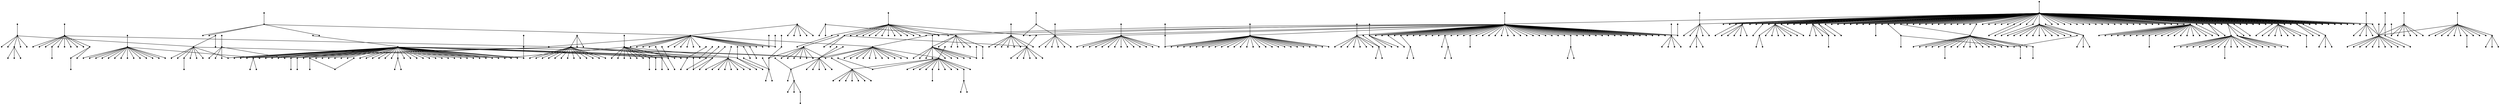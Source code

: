 strict graph "" {
	graph [bb="0,0,589.62,498.3",
		"edge"="{'pos': ''}",
		file="/Users/felicedeluca/Developer/UofA/mlgd/datasets/eucore/set1/output/sfdp/EU_core_Layer8_drawing.dot",
		"graph"="{'bb': '0,0,589.62,498.3', 'file': '/Users/felicedeluca/Developer/UofA/mlgd/datasets/eucore/set1/output/sfdp/EU_core_Layer8_drawing.dot', '\
overlap': 'prism'}",
		"node"="{'height': '', 'label': '\\N', 'level': '', 'penwidth': '1', 'pos': '', 'shape': 'point', 'width': ''}",
		overlap=prism
	];
	node [label="\N",
		penwidth=1,
		shape=point
	];
	1	 [height=0.05,
		label=528,
		level=5,
		pos="382.99,273.95",
		width=0.05];
	13	 [height=0.05,
		label=64,
		level=1,
		pos="424.78,256.75",
		width=0.05];
	1 -- 13	 [pos="384.78,273.21 391.66,270.38 416.25,260.26 423.03,257.47"];
	441	 [height=0.05,
		label=318,
		level=1,
		pos="301.68,307.35",
		width=0.05];
	13 -- 441	 [pos="423.04,257.47 409.24,263.14 317.75,300.75 303.53,306.59"];
	5	 [height=0.05,
		label=105,
		level=1,
		pos="395.83,298.02",
		width=0.05];
	13 -- 5	 [pos="397.08,296.25 401.84,289.46 418.87,265.17 423.57,258.47"];
	158	 [height=0.05,
		label=209,
		level=1,
		pos="496.02,189.96",
		width=0.05];
	13 -- 158	 [pos="426.26,255.36 435.54,246.67 485.29,200.02 494.54,191.35"];
	10	 [height=0.05,
		label=21,
		level=1,
		pos="427.93,372.11",
		width=0.05];
	13 -- 10	 [pos="427.87,370.11 427.49,356.1 425.22,272.99 424.83,258.81"];
	15	 [height=0.05,
		label=412,
		level=1,
		pos="467.91,368.26",
		width=0.05];
	13 -- 15	 [pos="425.52,258.69 430.76,272.22 461.84,352.56 467.14,366.27"];
	18	 [height=0.05,
		label=305,
		level=2,
		pos="389.74,286.42",
		width=0.05];
	13 -- 18	 [pos="423.27,258.03 417.51,262.91 396.89,280.37 391.2,285.18"];
	20	 [height=0.05,
		label=271,
		level=2,
		pos="414.73,322.52",
		width=0.05];
	13 -- 20	 [pos="424.49,258.65 423.02,268.25 416.42,311.41 415,320.74"];
	23	 [height=0.05,
		label=389,
		level=2,
		pos="387.52,169.84",
		width=0.05];
	13 -- 23	 [pos="424,254.94 419.15,243.63 393.13,182.93 388.29,171.65"];
	25	 [height=0.05,
		label=357,
		level=2,
		pos="411.62,287.72",
		width=0.05];
	13 -- 25	 [pos="424.07,258.42 421.8,263.75 414.75,280.34 412.39,285.89"];
	29	 [height=0.05,
		label=131,
		level=2,
		pos="466.43,193.45",
		width=0.05];
	13 -- 29	 [pos="425.81,255.19 431.52,246.51 459.28,204.32 465.28,195.2"];
	53	 [height=0.05,
		label=644,
		level=5,
		pos="456.49,262.93",
		width=0.05];
	13 -- 53	 [pos="426.86,257.16 432.7,258.3 449.19,261.5 454.68,262.57"];
	55	 [height=0.05,
		label=16,
		level=1,
		pos="495.76,282.61",
		width=0.05];
	13 -- 55	 [pos="426.53,257.39 436.35,260.97 484.41,278.47 494.07,281.99"];
	65	 [height=0.05,
		label=99,
		level=5,
		pos="411.53,300.72",
		width=0.05];
	13 -- 65	 [pos="424.21,258.64 422.03,265.88 414.23,291.75 412.08,298.89"];
	70	 [height=0.05,
		label=196,
		level=4,
		pos="483.2,293.98",
		width=0.05];
	13 -- 70	 [pos="426.72,257.99 435.75,263.75 473.5,287.8 481.65,292.99"];
	107	 [height=0.05,
		label=395,
		level=3,
		pos="470.95,305.44",
		width=0.05];
	13 -- 107	 [pos="426.31,258.37 433.32,265.77 462.24,296.26 469.36,303.77"];
	119	 [height=0.05,
		label=199,
		level=2,
		pos="409.1,188.25",
		width=0.05];
	13 -- 119	 [pos="424.32,254.78 422.03,244.78 411.75,199.82 409.53,190.11"];
	136	 [height=0.05,
		label=489,
		level=1,
		pos="511.36,240.74",
		width=0.05];
	13 -- 136	 [pos="426.58,256.42 437.85,254.34 498.32,243.15 509.56,241.08"];
	138	 [height=0.05,
		label=91,
		level=4,
		pos="423.14,185.53",
		width=0.05];
	13 -- 138	 [pos="424.73,254.7 424.49,244.3 423.42,197.55 423.19,187.45"];
	141	 [height=0.05,
		label=466,
		level=2,
		pos="423.45,310.88",
		width=0.05];
	13 -- 141	 [pos="424.73,258.55 424.53,266.77 423.7,300.67 423.5,309.01"];
	144	 [height=0.05,
		label=134,
		level=5,
		pos="481.5,210.91",
		width=0.05];
	13 -- 144	 [pos="426.18,255.62 433.96,249.33 471.76,218.78 479.93,212.18"];
	153	 [height=0.05,
		label=719,
		level=5,
		pos="368.1,215.4",
		width=0.05];
	13 -- 153	 [pos="422.89,255.38 414.13,248.99 377.51,222.27 369.61,216.5"];
	162	 [height=0.05,
		label=733,
		level=5,
		pos="364.44,250.6",
		width=0.05];
	13 -- 162	 [pos="422.77,256.55 413.61,255.62 375.82,251.76 366.51,250.82"];
	167	 [height=0.05,
		label=223,
		level=2,
		pos="449.72,310.12",
		width=0.05];
	13 -- 167	 [pos="425.61,258.53 429.39,266.63 445.01,300.06 448.86,308.29"];
	180	 [height=0.05,
		label=329,
		level=1,
		pos="435.06,310.12",
		width=0.05];
	13 -- 180	 [pos="425.12,258.53 426.68,266.63 433.12,300.06 434.71,308.29"];
	204	 [height=0.05,
		label=243,
		level=2,
		pos="469.82,292.87",
		width=0.05];
	13 -- 204	 [pos="426.27,257.96 433.11,263.44 461.32,286.06 468.27,291.63"];
	213	 [height=0.05,
		label=184,
		level=2,
		pos="471.27,232.7",
		width=0.05];
	13 -- 213	 [pos="426.77,255.72 434.42,251.76 461.78,237.61 469.33,233.7"];
	214	 [height=0.05,
		label=238,
		level=3,
		pos="364.16,265.25",
		width=0.05];
	13 -- 214	 [pos="422.76,257.04 413.56,258.33 375.59,263.65 366.25,264.96"];
	215	 [height=0.05,
		label=306,
		level=2,
		pos="352.83,252.54",
		width=0.05];
	13 -- 215	 [pos="422.7,256.63 412.19,256.02 364.98,253.25 354.78,252.65"];
	248	 [height=0.05,
		label=492,
		level=5,
		pos="436.38,247.99",
		width=0.05];
	13 -- 248	 [pos="426.59,255.38 428.83,253.69 432.62,250.83 434.77,249.2"];
	249	 [height=0.05,
		label=511,
		level=5,
		pos="446.68,234.08",
		width=0.05];
	13 -- 249	 [pos="426.21,255.27 430.17,251.17 441.21,239.75 445.21,235.61"];
	261	 [height=0.05,
		label=302,
		level=5,
		pos="440.25,261.13",
		width=0.05];
	13 -- 261	 [pos="426.67,257.29 429.64,258.13 435.36,259.74 438.34,260.59"];
	280	 [height=0.05,
		label=269,
		level=1,
		pos="496.4,318.94",
		width=0.05];
	13 -- 280	 [pos="426.27,258.05 435.59,266.15 485.62,309.57 494.92,317.64"];
	284	 [height=0.05,
		label=445,
		level=5,
		pos="500.13,270.07",
		width=0.05];
	13 -- 284	 [pos="426.64,257.08 437.06,258.93 488.08,267.94 498.33,269.75"];
	288	 [height=0.05,
		label=601,
		level=4,
		pos="430.83,294.64",
		width=0.05];
	13 -- 288	 [pos="425.1,258.79 426.16,265.43 429.51,286.39 430.53,292.78"];
	339	 [height=0.05,
		label=980,
		level=5,
		pos="495.34,298.03",
		width=0.05];
	13 -- 339	 [pos="426.52,257.77 436.28,263.49 484.05,291.43 493.65,297.05"];
	353	 [height=0.05,
		label=918,
		level=5,
		pos="402.68,314.84",
		width=0.05];
	13 -- 353	 [pos="424.04,258.69 420.69,267.51 406.85,303.88 403.44,312.84"];
	358	 [height=0.05,
		label=216,
		level=5,
		pos="424.56,268.36",
		width=0.05];
	13 -- 358	 [pos="424.74,258.57 424.7,260.71 424.63,264.26 424.59,266.44"];
	388	 [height=0.05,
		label=828,
		level=5,
		pos="437.74,283.03",
		width=0.05];
	13 -- 388	 [pos="425.63,258.48 427.97,263.23 434.5,276.47 436.87,281.27"];
	389	 [height=0.05,
		label=397,
		level=4,
		pos="426.13,280.05",
		width=0.05];
	13 -- 389	 [pos="424.88,258.58 425.13,262.87 425.75,273.56 426.01,278.03"];
	391	 [height=0.05,
		label=281,
		level=2,
		pos="459.77,251.32",
		width=0.05];
	13 -- 391	 [pos="426.66,256.46 432.68,255.53 451.43,252.62 457.7,251.64"];
	393	 [height=0.05,
		label=309,
		level=3,
		pos="456.63,298.03",
		width=0.05];
	13 -- 393	 [pos="426.14,258.53 431.38,265.32 450.13,289.61 455.3,296.31"];
	405	 [height=0.05,
		label=349,
		level=5,
		pos="484.15,277.56",
		width=0.05];
	13 -- 405	 [pos="426.49,257.35 435.01,260.34 472.77,273.57 482.08,276.83"];
	414	 [height=0.05,
		label=234,
		level=2,
		pos="412.96,269.02",
		width=0.05];
	13 -- 414	 [pos="423.33,258.26 421.06,260.61 416.69,265.14 414.42,267.51"];
	416	 [height=0.05,
		label=244,
		level=1,
		pos="445.27,177.81",
		width=0.05];
	13 -- 416	 [pos="425.28,254.8 428.12,243.88 442,190.44 444.78,179.7"];
	420	 [height=0.05,
		label=405,
		level=1,
		pos="470.28,321.73",
		width=0.05];
	13 -- 420	 [pos="425.9,258.36 432.14,267.27 462.47,310.58 469.02,319.94"];
	433	 [height=0.05,
		label=685,
		level=2,
		pos="471.37,245.43",
		width=0.05];
	13 -- 433	 [pos="426.78,256.27 434.44,254.4 461.87,247.74 469.43,245.9"];
	437	 [height=0.05,
		label=106,
		level=1,
		pos="370.69,189.18",
		width=0.05];
	13 -- 437	 [pos="423.44,255.08 416.02,245.82 379.98,200.78 372.18,191.04"];
	454	 [height=0.05,
		label=173,
		level=1,
		pos="460.95,278.04",
		width=0.05];
	13 -- 454	 [pos="426.33,257.67 432.17,261.11 452.8,273.24 459.1,276.95"];
	456	 [height=0.05,
		label=640,
		level=5,
		pos="459.59,236.77",
		width=0.05];
	13 -- 456	 [pos="426.65,255.68 432.75,252.18 452.01,241.12 457.88,237.75"];
	457	 [height=0.05,
		label=42,
		level=2,
		pos="487.04,252.52",
		width=0.05];
	13 -- 457	 [pos="426.57,256.63 435.51,256.02 475.1,253.33 484.86,252.67"];
	470	 [height=0.05,
		label=224,
		level=5,
		pos="486.2,265.89",
		width=0.05];
	13 -- 470	 [pos="426.82,257.06 436.15,258.45 474.62,264.17 484.09,265.58"];
	492	 [height=0.05,
		label=665,
		level=5,
		pos="445.7,221.51",
		width=0.05];
	13 -- 492	 [pos="425.9,254.86 429.57,248.68 441.14,229.19 444.67,223.24"];
	518	 [height=0.05,
		label=937,
		level=6,
		pos="473.12,257.63",
		width=0.05];
	13 -- 518	 [pos="426.85,256.79 434.8,256.94 463.26,257.45 471.1,257.59"];
	526	 [height=0.05,
		label=611,
		level=5,
		pos="361.91,227.02",
		width=0.05];
	13 -- 526	 [pos="422.96,255.9 413.78,251.55 372.53,232.04 363.62,227.83"];
	528	 [height=0.05,
		label=323,
		level=4,
		pos="454.82,197.95",
		width=0.05];
	13 -- 528	 [pos="425.64,255.06 429.95,246.62 449.06,209.23 453.77,200.01"];
	564	 [height=0.05,
		label=201,
		level=2,
		pos="375.85,235.95",
		width=0.05];
	13 -- 564	 [pos="422.67,255.86 414.63,252.44 385.83,240.19 377.89,236.82"];
	566	 [height=0.05,
		label=2,
		level=1,
		pos="442.01,321.73",
		width=0.05];
	13 -- 566	 [pos="425.27,258.63 427.79,268.12 439.1,310.76 441.54,319.97"];
	567	 [height=0.05,
		label=177,
		level=2,
		pos="376.8,262.22",
		width=0.05];
	13 -- 567	 [pos="422.71,256.99 414.82,257.89 386.58,261.11 378.8,262"];
	571	 [height=0.05,
		label=815,
		level=5,
		pos="391.42,261.84",
		width=0.05];
	13 -- 571	 [pos="422.98,257.03 417.24,257.9 399.36,260.63 393.38,261.54"];
	573	 [height=0.05,
		label=6,
		level=1,
		pos="441.14,333.33",
		width=0.05];
	13 -- 573	 [pos="425.18,258.65 427.44,269.24 438.52,321.08 440.74,331.51"];
	583	 [height=0.05,
		label=330,
		level=5,
		pos="376.06,247.84",
		width=0.05];
	13 -- 583	 [pos="422.68,256.37 414.67,254.9 385.99,249.65 378.09,248.21"];
	590	 [height=0.05,
		label=840,
		level=5,
		pos="387.46,234.35",
		width=0.05];
	13 -- 590	 [pos="423.17,255.79 417.03,252.11 395.07,238.92 389.01,235.29"];
	592	 [height=0.05,
		label=141,
		level=1,
		pos="442.42,165.94",
		width=0.05];
	13 -- 592	 [pos="425.14,254.86 427.44,243.04 439.76,179.61 442.05,167.82"];
	622	 [height=0.05,
		label=66,
		level=4,
		pos="434.09,232.36",
		width=0.05];
	13 -- 622	 [pos="425.51,254.84 427.26,250.26 431.67,238.7 433.39,234.2"];
	632	 [height=0.05,
		label=103,
		level=2,
		pos="410.89,245.79",
		width=0.05];
	13 -- 632	 [pos="423.07,255.41 420.41,253.3 415.28,249.26 412.6,247.14"];
	650	 [height=0.05,
		label=215,
		level=1,
		pos="456.43,321.73",
		width=0.05];
	13 -- 650	 [pos="425.69,258.63 430.31,268.12 451.08,310.76 455.57,319.97"];
	673	 [height=0.05,
		label=95,
		level=2,
		pos="458.29,222.74",
		width=0.05];
	13 -- 673	 [pos="426.22,255.29 431.73,249.7 451.45,229.68 456.89,224.16"];
	679	 [height=0.05,
		label=229,
		level=4,
		pos="374.01,203.79",
		width=0.05];
	13 -- 679	 [pos="423.52,255.44 416.56,248.18 382.73,212.88 375.41,205.24"];
	680	 [height=0.05,
		label=430,
		level=2,
		pos="482.97,239.26",
		width=0.05];
	13 -- 680	 [pos="426.71,256.17 435.55,253.52 472,242.56 480.97,239.87"];
	682	 [height=0.05,
		label=730,
		level=5,
		pos="399.28,245.8",
		width=0.05];
	13 -- 682	 [pos="423.1,256.04 418.5,254.05 405.65,248.53 401,246.53"];
	683	 [height=0.05,
		label=98,
		level=5,
		pos="367.56,279.43",
		width=0.05];
	13 -- 683	 [pos="422.87,257.51 414.18,260.95 378.35,275.15 369.53,278.65"];
	693	 [height=0.05,
		label=140,
		level=3,
		pos="457.3,211.07",
		width=0.05];
	13 -- 693	 [pos="425.86,255.23 430.8,248.3 451.17,219.69 456.18,212.65"];
	698	 [height=0.05,
		label=786,
		level=5,
		pos="399.07,230.46",
		width=0.05];
	13 -- 698	 [pos="423.39,255.34 418.89,250.73 404.67,236.19 400.33,231.75"];
	709	 [height=0.05,
		label=10,
		level=2,
		pos="447.98,245.7",
		width=0.05];
	13 -- 709	 [pos="426.6,255.89 430.96,253.81 441.95,248.57 446.24,246.53"];
	752	 [height=0.05,
		label=0,
		level=3,
		pos="410.67,234.06",
		width=0.05];
	13 -- 752	 [pos="423.67,254.97 421.07,250.79 414.6,240.38 411.89,236.03"];
	777	 [height=0.05,
		label=149,
		level=4,
		pos="401.35,275.14",
		width=0.05];
	13 -- 777	 [pos="423.24,257.96 419,261.28 407.2,270.55 402.92,273.91"];
	796	 [height=0.05,
		label=124,
		level=3,
		pos="432.77,220.44",
		width=0.05];
	13 -- 796	 [pos="425.21,254.8 426.61,248.44 431.03,228.35 432.38,222.22"];
	800	 [height=0.05,
		label=89,
		level=2,
		pos="527.89,267.85",
		width=0.05];
	13 -- 800	 [pos="426.57,256.95 439.08,258.29 513.38,266.29 526.05,267.65"];
	807	 [height=0.05,
		label=300,
		level=2,
		pos="385.62,193.64",
		width=0.05];
	13 -- 807	 [pos="423.81,255.19 418.44,246.54 392.35,204.48 386.7,195.38"];
	816	 [height=0.05,
		label=198,
		level=4,
		pos="378.14,292.57",
		width=0.05];
	13 -- 816	 [pos="423.22,257.95 416.14,263.38 386.94,285.81 379.74,291.34"];
	838	 [height=0.05,
		label=496,
		level=5,
		pos="420.71,197.15",
		width=0.05];
	13 -- 838	 [pos="424.64,254.77 424.02,245.72 421.47,208.39 420.85,199.2"];
	850	 [height=0.05,
		label=506,
		level=2,
		pos="426.57,322.53",
		width=0.05];
	13 -- 850	 [pos="424.83,258.65 425.09,268.09 426.23,309.92 426.51,320.22"];
	853	 [height=0.05,
		label=859,
		level=2,
		pos="421.16,222.45",
		width=0.05];
	13 -- 853	 [pos="424.58,254.91 423.96,249.01 422.02,230.62 421.37,224.47"];
	860	 [height=0.05,
		label=232,
		level=1,
		pos="488.58,227.65",
		width=0.05];
	13 -- 860	 [pos="426.62,255.91 435.93,251.67 477.81,232.57 486.85,228.44"];
	871	 [height=0.05,
		label=926,
		level=5,
		pos="494.69,240.08",
		width=0.05];
	13 -- 871	 [pos="426.79,256.27 437,253.84 482.89,242.9 492.8,240.54"];
	872	 [height=0.05,
		label=498,
		level=1,
		pos="439.87,196.62",
		width=0.05];
	13 -- 872	 [pos="425.28,254.75 427.57,245.62 437.02,207.97 439.35,198.69"];
	876	 [height=0.05,
		label=24,
		level=4,
		pos="379.71,222.72",
		width=0.05];
	13 -- 876	 [pos="423.28,255.62 416.43,250.45 388.21,229.14 381.26,223.89"];
	887	 [height=0.05,
		label=11,
		level=2,
		pos="408.91,201.48",
		width=0.05];
	13 -- 887	 [pos="424.25,254.91 421.84,246.52 411.9,211.9 409.45,203.38"];
	893	 [height=0.05,
		label=379,
		level=2,
		pos="384.23,307.39",
		width=0.05];
	13 -- 893	 [pos="423.43,258.44 417.27,266.13 391.88,297.84 385.63,305.65"];
	899	 [height=0.05,
		label=376,
		level=2,
		pos="449.34,274.53",
		width=0.05];
	13 -- 899	 [pos="426.39,257.92 430.83,261.13 443.21,270.09 447.69,273.34"];
	903	 [height=0.05,
		label=354,
		level=5,
		pos="391.31,215.84",
		width=0.05];
	13 -- 903	 [pos="423.34,255 417.83,248.27 398.14,224.19 392.71,217.55"];
	926	 [height=0.05,
		label=222,
		level=2,
		pos="407.55,217.91",
		width=0.05];
	13 -- 926	 [pos="424.04,255.09 421.25,248.81 411.43,226.66 408.43,219.89"];
	928	 [height=0.05,
		label=325,
		level=5,
		pos="387.67,250.22",
		width=0.05];
	13 -- 928	 [pos="422.78,256.4 416.28,255.26 395.76,251.64 389.5,250.54"];
	942	 [height=0.05,
		label=102,
		level=5,
		pos="350.79,209.92",
		width=0.05];
	13 -- 942	 [pos="423.23,255.78 413.6,249.68 361.93,216.97 352.33,210.89"];
	944	 [height=0.05,
		label=950,
		level=3,
		pos="422.49,238.58",
		width=0.05];
	13 -- 944	 [pos="424.53,254.81 424.09,251.29 423.16,243.92 422.72,240.46"];
	952	 [height=0.05,
		label=90,
		level=5,
		pos="397.3,204.23",
		width=0.05];
	13 -- 952	 [pos="423.86,255.01 419.69,247.03 402.49,214.14 398.25,206.04"];
	956	 [height=0.05,
		label=372,
		level=4,
		pos="443.22,208.83",
		width=0.05];
	13 -- 956	 [pos="425.57,254.69 428.6,246.81 439.46,218.6 442.45,210.82"];
	963	 [height=0.05,
		label=57,
		level=2,
		pos="358.01,238.65",
		width=0.05];
	13 -- 963	 [pos="422.85,256.23 413.1,253.59 369.29,241.71 359.82,239.14"];
	968	 [height=0.05,
		label=164,
		level=2,
		pos="443.2,298.52",
		width=0.05];
	13 -- 968	 [pos="425.57,258.55 428.6,265.42 439.44,290 442.43,296.78"];
	969	 [height=0.05,
		label=108,
		level=3,
		pos="428.18,208.76",
		width=0.05];
	13 -- 969	 [pos="424.92,254.69 425.48,246.8 427.49,218.55 428.04,210.76"];
	986	 [height=0.05,
		label=771,
		level=6,
		pos="405.53,257.41",
		width=0.05];
	13 -- 986	 [pos="422.72,256.82 418.99,256.95 411.19,257.22 407.52,257.34"];
	2	 [height=0.05,
		label=443,
		level=2,
		pos="251.99,288.3",
		width=0.05];
	2 -- 441	 [pos="254.12,289.12 262.3,292.25 291.54,303.47 299.61,306.56"];
	635	 [height=0.05,
		label=82,
		level=1,
		pos="237.39,353.76",
		width=0.05];
	441 -- 635	 [pos="300.09,308.5 291.27,314.87 248.43,345.8 239.16,352.49"];
	14	 [height=0.05,
		label=96,
		level=1,
		pos="267.39,253.76",
		width=0.05];
	441 -- 14	 [pos="268.54,255.55 273.74,263.68 295.21,297.25 300.5,305.51"];
	769	 [height=0.05,
		label=282,
		level=1,
		pos="194.52,315.24",
		width=0.05];
	441 -- 769	 [pos="299.82,307.49 286.81,308.45 209.61,314.13 196.43,315.1"];
	22	 [height=0.05,
		label=333,
		level=1,
		pos="279.37,336.92",
		width=0.05];
	441 -- 22	 [pos="280.57,335.33 284.48,330.15 296.82,313.79 300.58,308.81"];
	40	 [height=0.05,
		label=375,
		level=1,
		pos="229.41,269.65",
		width=0.05];
	441 -- 40	 [pos="231.19,270.58 241.19,275.8 290.12,301.32 299.96,306.45"];
	154	 [height=0.05,
		label=411,
		level=1,
		pos="357.96,336.23",
		width=0.05];
	441 -- 154	 [pos="356.09,335.27 347.54,330.88 312.3,312.8 303.62,308.35"];
	47	 [height=0.05,
		label=326,
		level=3,
		pos="279,263.19",
		width=0.05];
	441 -- 47	 [pos="279.97,265.09 283.71,272.35 297.05,298.34 300.73,305.51"];
	676	 [height=0.05,
		label=409,
		level=1,
		pos="341.25,387.64",
		width=0.05];
	441 -- 676	 [pos="302.51,309.03 307.66,319.48 335.29,375.55 340.42,385.97"];
	189	 [height=0.05,
		label=5,
		level=1,
		pos="284.27,351.53",
		width=0.05];
	441 -- 189	 [pos="285.02,349.63 287.88,342.36 298.13,316.36 300.95,309.19"];
	610	 [height=0.05,
		label=47,
		level=1,
		pos="173.86,318.76",
		width=0.05];
	441 -- 610	 [pos="299.87,307.51 285.55,308.79 190.54,317.27 175.78,318.59"];
	79	 [height=0.05,
		label=361,
		level=2,
		pos="297.85,247.82",
		width=0.05];
	441 -- 79	 [pos="297.98,249.8 298.56,258.84 300.96,296.12 301.55,305.3"];
	95	 [height=0.05,
		label=976,
		level=5,
		pos="277.49,293.98",
		width=0.05];
	441 -- 95	 [pos="279.07,294.85 283.45,297.27 295.64,304.01 300.05,306.45"];
	98	 [height=0.05,
		label=171,
		level=3,
		pos="267.4,266.43",
		width=0.05];
	441 -- 98	 [pos="268.87,268.19 274.51,274.92 294.69,299.01 300.25,305.65"];
	102	 [height=0.05,
		label=170,
		level=1,
		pos="328.25,270.69",
		width=0.05];
	441 -- 102	 [pos="327.1,272.27 322.73,278.3 307.1,299.88 302.79,305.82"];
	122	 [height=0.05,
		label=83,
		level=1,
		pos="264.43,288.3",
		width=0.05];
	441 -- 122	 [pos="266.43,289.32 272.96,292.66 293.56,303.2 299.84,306.41"];
	508	 [height=0.05,
		label=115,
		level=1,
		pos="311.36,363.34",
		width=0.05];
	441 -- 508	 [pos="302,309.22 303.47,317.72 309.53,352.78 311.02,361.41"];
	152	 [height=0.05,
		label=420,
		level=1,
		pos="276.42,278.05",
		width=0.05];
	441 -- 152	 [pos="277.77,279.62 282.2,284.76 296.18,300.97 300.44,305.91"];
	259	 [height=0.05,
		label=338,
		level=2,
		pos="313.88,254.99",
		width=0.05];
	441 -- 259	 [pos="313.35,257.24 311.35,265.85 304.17,296.67 302.19,305.17"];
	851	 [height=0.05,
		label=547,
		level=1,
		pos="360.21,424.54",
		width=0.05];
	441 -- 851	 [pos="302.51,309.01 309.06,322.14 352.57,409.25 359.33,422.78"];
	177	 [height=0.05,
		label=107,
		level=1,
		pos="348.93,368.21",
		width=0.05];
	441 -- 177	 [pos="347.76,366.71 341.28,358.36 309.79,317.8 302.98,309.03"];
	178	 [height=0.05,
		label=176,
		level=4,
		pos="278.48,325.25",
		width=0.05];
	441 -- 178	 [pos="280,324.08 284.19,320.84 295.88,311.82 300.12,308.56"];
	183	 [height=0.05,
		label=283,
		level=1,
		pos="318.83,321.92",
		width=0.05];
	441 -- 183	 [pos="317.25,320.58 313.93,317.76 306.3,311.27 303.11,308.57"];
	233	 [height=0.05,
		label=84,
		level=1,
		pos="242.16,300.12",
		width=0.05];
	441 -- 233	 [pos="244.14,300.36 253.17,301.46 290.45,305.99 299.63,307.1"];
	201	 [height=0.05,
		label=76,
		level=5,
		pos="255.79,276.69",
		width=0.05];
	441 -- 201	 [pos="257.31,277.71 264.28,282.37 293.02,301.57 300.1,306.3"];
	244	 [height=0.05,
		label=417,
		level=2,
		pos="323.66,347.67",
		width=0.05];
	441 -- 244	 [pos="322.72,345.93 319.1,339.3 306.16,315.58 302.6,309.03"];
	254	 [height=0.05,
		label=13,
		level=1,
		pos="315.59,284.03",
		width=0.05];
	441 -- 254	 [pos="314.5,285.86 311.89,290.24 305.3,301.29 302.73,305.59"];
	264	 [height=0.05,
		label=615,
		level=2,
		pos="319.08,310.32",
		width=0.05];
	441 -- 264	 [pos="317.21,310 313.85,309.43 306.79,308.23 303.48,307.66"];
	355	 [height=0.05,
		label=121,
		level=1,
		pos="341.58,343.31",
		width=0.05];
	441 -- 355	 [pos="339.86,341.76 333.3,335.85 309.82,314.69 303.34,308.85"];
	299	 [height=0.05,
		label=426,
		level=2,
		pos="277.79,306.76",
		width=0.05];
	441 -- 299	 [pos="279.66,306.8 284.15,306.92 295.47,307.2 299.88,307.31"];
	320	 [height=0.05,
		label=48,
		level=2,
		pos="289.62,295.35",
		width=0.05];
	441 -- 320	 [pos="291.1,296.82 293.41,299.12 297.87,303.56 300.19,305.87"];
	330	 [height=0.05,
		label=442,
		level=5,
		pos="329.22,284.59",
		width=0.05];
	441 -- 330	 [pos="327.74,285.81 323,289.73 308.24,301.93 303.3,306.01"];
	347	 [height=0.05,
		label=981,
		level=5,
		pos="302.27,262.57",
		width=0.05];
	441 -- 347	 [pos="302.24,264.5 302.15,271.86 301.8,298.22 301.7,305.49"];
	983	 [height=0.05,
		label=485,
		level=3,
		pos="348.11,303.96",
		width=0.05];
	441 -- 983	 [pos="303.67,307.21 311.31,306.65 338.64,304.65 346.17,304.1"];
	382	 [height=0.05,
		label=36,
		level=3,
		pos="305.86,319.81",
		width=0.05];
	441 -- 382	 [pos="305.21,317.87 304.4,315.46 303.03,311.39 302.26,309.09"];
	443	 [height=0.05,
		label=455,
		level=2,
		pos="266.87,323.11",
		width=0.05];
	441 -- 443	 [pos="299.81,308.2 293.71,310.96 274.45,319.68 268.58,322.33"];
	451	 [height=0.05,
		label=370,
		level=4,
		pos="265.77,299.9",
		width=0.05];
	441 -- 451	 [pos="299.75,306.95 293.46,305.65 273.59,301.52 267.54,300.27"];
	509	 [height=0.05,
		label=494,
		level=1,
		pos="321.13,333.53",
		width=0.05];
	441 -- 509	 [pos="302.96,309.07 306.54,313.89 316.65,327.5 320.02,332.04"];
	521	 [height=0.05,
		label=113,
		level=1,
		pos="293.32,328.25",
		width=0.05];
	441 -- 521	 [pos="300.91,309.28 299.29,313.32 295.57,322.62 294.02,326.5"];
	562	 [height=0.05,
		label=527,
		level=5,
		pos="293.99,339.88",
		width=0.05];
	441 -- 562	 [pos="301.18,309.49 299.76,315.48 295.76,332.39 294.43,338.02"];
	598	 [height=0.05,
		label=245,
		level=2,
		pos="324.9,298.12",
		width=0.05];
	441 -- 598	 [pos="303.5,306.63 307.86,304.89 318.86,300.52 323.15,298.81"];
	611	 [height=0.05,
		label=486,
		level=2,
		pos="309.51,335.87",
		width=0.05];
	441 -- 611	 [pos="302.19,309.22 303.61,314.38 307.56,328.74 308.99,333.95"];
	631	 [height=0.05,
		label=367,
		level=1,
		pos="332.77,331.71",
		width=0.05];
	441 -- 631	 [pos="303.35,308.66 308.8,312.93 326,326.4 331.24,330.51"];
	637	 [height=0.05,
		label=183,
		level=1,
		pos="313.29,298.71",
		width=0.05];
	441 -- 637	 [pos="303.49,306 305.74,304.33 309.53,301.51 311.67,299.91"];
	669	 [height=0.05,
		label=127,
		level=5,
		pos="257.83,311.51",
		width=0.05];
	441 -- 669	 [pos="299.8,307.53 292.58,308.22 266.77,310.66 259.65,311.34"];
	707	 [height=0.05,
		label=482,
		level=2,
		pos="253.79,299.9",
		width=0.05];
	441 -- 707	 [pos="299.62,307.03 291.74,305.81 263.56,301.42 255.79,300.21"];
	793	 [height=0.05,
		label=114,
		level=1,
		pos="290.08,316.62",
		width=0.05];
	441 -- 793	 [pos="300.26,308.49 298.03,310.27 293.75,313.69 291.51,315.47"];
	806	 [height=0.05,
		label=444,
		level=4,
		pos="300.24,275.5",
		width=0.05];
	441 -- 806	 [pos="301.59,305.26 301.32,299.39 300.57,282.83 300.32,277.32"];
	831	 [height=0.05,
		label=256,
		level=1,
		pos="288.31,282.35",
		width=0.05];
	441 -- 831	 [pos="300.8,305.71 298.39,301.19 291.65,288.59 289.21,284.03"];
	840	 [height=0.05,
		label=424,
		level=1,
		pos="255.79,264.99",
		width=0.05];
	441 -- 840	 [pos="300.15,305.94 293.19,299.51 264.44,272.98 257.37,266.44"];
	843	 [height=0.05,
		label=725,
		level=5,
		pos="290.61,263.9",
		width=0.05];
	441 -- 843	 [pos="301.2,305.49 299.38,298.34 292.86,272.76 291.07,265.71"];
	852	 [height=0.05,
		label=263,
		level=2,
		pos="340.83,283.08",
		width=0.05];
	441 -- 852	 [pos="303.36,306.31 309.8,302.32 332.84,288.03 339.19,284.09"];
	884	 [height=0.05,
		label=925,
		level=5,
		pos="342.3,315.87",
		width=0.05];
	441 -- 884	 [pos="303.86,307.81 310.98,309.3 333.45,314.02 340.3,315.45"];
	886	 [height=0.05,
		label=423,
		level=3,
		pos="336.5,296.23",
		width=0.05];
	441 -- 886	 [pos="303.55,306.76 309.65,304.81 328.92,298.66 334.79,296.78"];
	921	 [height=0.05,
		label=160,
		level=1,
		pos="284.89,251.58",
		width=0.05];
	441 -- 921	 [pos="301.12,305.5 298.57,297.03 288.06,262.1 285.47,253.5"];
	923	 [height=0.05,
		label=40,
		level=2,
		pos="303.34,287.11",
		width=0.05];
	441 -- 923	 [pos="301.83,305.48 302.14,301.73 302.84,293.27 303.16,289.27"];
	948	 [height=0.05,
		label=169,
		level=1,
		pos="316.08,272.28",
		width=0.05];
	441 -- 948	 [pos="302.45,305.47 304.98,299.32 312.94,279.92 315.37,274.01"];
	955	 [height=0.05,
		label=86,
		level=1,
		pos="330.68,320.1",
		width=0.05];
	441 -- 955	 [pos="303.58,308.19 308.93,310.54 324.01,317.17 329.03,319.38"];
	3	 [height=0.05,
		label=453,
		level=4,
		pos="240.15,388.1",
		width=0.05];
	3 -- 635	 [pos="240,386.25 239.52,380.35 238.05,361.94 237.55,355.79"];
	71	 [height=0.05,
		label=78,
		level=5,
		pos="228.54,383.64",
		width=0.05];
	635 -- 71	 [pos="229.12,381.68 230.72,376.28 235.18,361.23 236.79,355.77"];
	90	 [height=0.05,
		label=279,
		level=5,
		pos="262.97,368.42",
		width=0.05];
	635 -- 90	 [pos="261.29,367.45 256.67,364.81 243.78,357.42 239.11,354.75"];
	704	 [height=0.05,
		label=563,
		level=5,
		pos="198.12,355.61",
		width=0.05];
	635 -- 704	 [pos="235.28,353.86 228.4,354.19 206.67,355.2 200.05,355.52"];
	173	 [height=0.05,
		label=708,
		level=5,
		pos="212.75,360.43",
		width=0.05];
	635 -- 173	 [pos="214.68,359.91 219.31,358.65 230.98,355.5 235.53,354.27"];
	239	 [height=0.05,
		label=50,
		level=5,
		pos="253.16,380.03",
		width=0.05];
	635 -- 239	 [pos="252.13,378.3 249.28,373.56 241.33,360.32 238.45,355.53"];
	257	 [height=0.05,
		label=748,
		level=4,
		pos="202.56,341.42",
		width=0.05];
	635 -- 257	 [pos="204.43,342.09 210.53,344.25 229.8,351.08 235.67,353.16"];
	384	 [height=0.05,
		label=783,
		level=6,
		pos="213.31,383.68",
		width=0.05];
	635 -- 384	 [pos="214.61,382.08 218.83,376.83 232.14,360.28 236.2,355.24"];
	487	 [height=0.05,
		label=277,
		level=5,
		pos="218.1,372.03",
		width=0.05];
	635 -- 487	 [pos="219.62,370.6 223.17,367.23 232.02,358.85 235.72,355.34"];
	623	 [height=0.05,
		label=567,
		level=6,
		pos="201.14,371.09",
		width=0.05];
	635 -- 623	 [pos="203.09,370.16 209.44,367.12 229.49,357.54 235.6,354.62"];
	644	 [height=0.05,
		label=854,
		level=6,
		pos="201.7,384.65",
		width=0.05];
	635 -- 644	 [pos="235.86,355.09 229.98,360.17 208.98,378.35 203.19,383.36"];
	666	 [height=0.05,
		label=739,
		level=6,
		pos="243.65,342.12",
		width=0.05];
	635 -- 666	 [pos="238.37,351.94 239.58,349.69 241.62,345.89 242.78,343.74"];
	874	 [height=0.05,
		label=540,
		level=6,
		pos="229.93,365.37",
		width=0.05];
	635 -- 874	 [pos="236.22,355.58 234.78,357.82 232.35,361.61 230.97,363.76"];
	917	 [height=0.05,
		label=576,
		level=5,
		pos="225.76,343.87",
		width=0.05];
	635 -- 917	 [pos="235.96,352.55 233.73,350.65 229.44,347 227.2,345.09"];
	947	 [height=0.05,
		label=594,
		level=6,
		pos="226.1,332.26",
		width=0.05];
	635 -- 947	 [pos="236.5,352.08 234.42,348.12 229.24,338.25 227.07,334.12"];
	4	 [height=0.05,
		label=320,
		level=2,
		pos="178.19,56.765",
		width=0.05];
	651	 [height=0.05,
		label=350,
		level=1,
		pos="176.54,94.649",
		width=0.05];
	4 -- 651	 [pos="178.1,58.802 177.81,65.441 176.9,86.397 176.62,92.783"];
	667	 [height=0.05,
		label=396,
		level=5,
		pos="186.63,42.407",
		width=0.05];
	4 -- 667	 [pos="179.23,55.004 180.85,52.249 183.96,46.947 185.59,44.182"];
	920	 [height=0.05,
		label=947,
		level=6,
		pos="162.95,55.301",
		width=0.05];
	4 -- 920	 [pos="176.32,56.585 173.4,56.304 167.77,55.764 164.83,55.482"];
	6	 [height=0.05,
		label=352,
		level=5,
		pos="188.14,95.656",
		width=0.05];
	651 -- 6	 [pos="186.33,95.498 184.19,95.313 180.64,95.005 178.45,94.815"];
	823	 [height=0.05,
		label=94,
		level=2,
		pos="162.71,43.693",
		width=0.05];
	651 -- 823	 [pos="175.94,92.46 173.67,84.078 165.53,54.087 163.29,45.817"];
	57	 [height=0.05,
		label=351,
		level=2,
		pos="176.72,68.378",
		width=0.05];
	651 -- 57	 [pos="176.71,70.44 176.67,75.375 176.59,87.818 176.55,92.669"];
	94	 [height=0.05,
		label=572,
		level=5,
		pos="199.77,91.015",
		width=0.05];
	651 -- 94	 [pos="197.95,91.3 193.67,91.969 183.01,93.637 178.55,94.335"];
	892	 [height=0.05,
		label=191,
		level=2,
		pos="206.02,77.218",
		width=0.05];
	651 -- 892	 [pos="178.12,93.712 183.19,90.714 199,81.37 204.28,78.246"];
	337	 [height=0.05,
		label=533,
		level=1,
		pos="178.14,181.53",
		width=0.05];
	651 -- 337	 [pos="178.11,179.72 177.9,168.41 176.78,107.73 176.57,96.454"];
	135	 [height=0.05,
		label=343,
		level=5,
		pos="177.19,79.996",
		width=0.05];
	651 -- 135	 [pos="177.09,82.286 176.96,85.119 176.75,89.9 176.63,92.612"];
	157	 [height=0.05,
		label=157,
		level=2,
		pos="160.38,71.05",
		width=0.05];
	651 -- 157	 [pos="161.44,72.598 164.36,76.864 172.5,88.755 175.45,93.064"];
	678	 [height=0.05,
		label=342,
		level=2,
		pos="129.83,91.711",
		width=0.05];
	651 -- 678	 [pos="174.53,94.523 166.85,94.04 139.36,92.31 131.78,91.833"];
	671	 [height=0.05,
		label=851,
		level=5,
		pos="194.42,65.62",
		width=0.05];
	651 -- 671	 [pos="177.5,93.088 180.58,88.095 190.16,72.535 193.37,67.333"];
	486	 [height=0.05,
		label=936,
		level=3,
		pos="207.11,65.612",
		width=0.05];
	651 -- 486	 [pos="205.8,66.86 200.86,71.549 183.42,88.109 178.1,93.169"];
	467	 [height=0.05,
		label=681,
		level=5,
		pos="165.89,106.31",
		width=0.05];
	651 -- 467	 [pos="167.19,104.88 169.24,102.64 173.17,98.334 175.22,96.09"];
	497	 [height=0.05,
		label=178,
		level=4,
		pos="191.55,79.406",
		width=0.05];
	651 -- 497	 [pos="190.16,80.813 187.37,83.643 181.11,90.011 178.14,93.018"];
	500	 [height=0.05,
		label=345,
		level=5,
		pos="147.74,105.34",
		width=0.05];
	651 -- 500	 [pos="149.63,104.64 154.83,102.71 169.34,97.32 174.6,95.368"];
	536	 [height=0.05,
		label=180,
		level=1,
		pos="136.13,103.31",
		width=0.05];
	651 -- 536	 [pos="138.3,102.85 145.38,101.33 167.74,96.537 174.55,95.076"];
	630	 [height=0.05,
		label=822,
		level=5,
		pos="154.28,116.95",
		width=0.05];
	651 -- 630	 [pos="155.74,115.49 159.76,111.46 170.98,100.22 175.04,96.147"];
	737	 [height=0.05,
		label=204,
		level=4,
		pos="147.75,79.763",
		width=0.05];
	651 -- 737	 [pos="174.65,93.672 169.34,90.93 154.38,83.191 149.39,80.612"];
	828	 [height=0.05,
		label=593,
		level=3,
		pos="153.32,91.387",
		width=0.05];
	651 -- 828	 [pos="174.72,94.393 170.44,93.792 159.79,92.296 155.33,91.67"];
	7	 [height=0.05,
		label=587,
		level=5,
		pos="500.7,166.97",
		width=0.05];
	7 -- 158	 [pos="500.33,168.77 499.47,173.01 497.32,183.56 496.43,187.97"];
	36	 [height=0.05,
		label=319,
		level=5,
		pos="507.62,178.58",
		width=0.05];
	158 -- 36	 [pos="506.2,179.97 503.97,182.16 499.69,186.36 497.46,188.56"];
	49	 [height=0.05,
		label=71,
		level=5,
		pos="526.7,162.68",
		width=0.05];
	158 -- 49	 [pos="525.05,164.15 519.68,168.93 502.7,184.02 497.53,188.62"];
	149	 [height=0.05,
		label=639,
		level=6,
		pos="516.41,190.21",
		width=0.05];
	158 -- 149	 [pos="514.53,190.19 510.74,190.14 502.23,190.04 498.2,189.99"];
	941	 [height=0.05,
		label=637,
		level=6,
		pos="526.7,177.74",
		width=0.05];
	158 -- 941	 [pos="498.03,189.16 503.69,186.91 519.64,180.56 524.96,178.44"];
	975	 [height=0.05,
		label=909,
		level=6,
		pos="528.02,192.14",
		width=0.05];
	158 -- 975	 [pos="498.12,190.11 504.02,190.51 520.65,191.64 526.2,192.02"];
	8	 [height=0.05,
		label=913,
		level=5,
		pos="424.07,58.706",
		width=0.05];
	137	 [height=0.05,
		label=525,
		level=3,
		pos="410.61,75.911",
		width=0.05];
	8 -- 137	 [pos="422.83,60.294 420.23,63.621 414.23,71.282 411.74,74.474"];
	246	 [height=0.05,
		label=407,
		level=2,
		pos="439.58,116.28",
		width=0.05];
	137 -- 246	 [pos="411.86,77.646 416.62,84.285 433.67,108.04 438.37,114.59"];
	263	 [height=0.05,
		label=293,
		level=5,
		pos="389.1,54.796",
		width=0.05];
	137 -- 263	 [pos="409.2,74.526 405.31,70.709 394.47,60.07 390.54,56.214"];
	449	 [height=0.05,
		label=765,
		level=5,
		pos="418.1,87.641",
		width=0.05];
	137 -- 449	 [pos="411.78,77.744 413.23,80.012 415.67,83.84 417.06,86.01"];
	808	 [height=0.05,
		label=729,
		level=6,
		pos="392.99,85.602",
		width=0.05];
	137 -- 808	 [pos="408.99,76.805 405.72,78.605 398.36,82.653 394.88,84.565"];
	855	 [height=0.05,
		label=951,
		level=5,
		pos="412.3,56.34",
		width=0.05];
	137 -- 855	 [pos="410.77,74.105 411.08,70.471 411.79,62.295 412.12,58.434"];
	9	 [height=0.05,
		label=758,
		level=5,
		pos="181.73,459.46",
		width=0.05];
	545	 [height=0.05,
		label=366,
		level=1,
		pos="156.98,432.58",
		width=0.05];
	9 -- 545	 [pos="180.39,458.01 176.14,453.39 162.87,438.98 158.44,434.17"];
	24	 [height=0.05,
		label=512,
		level=6,
		pos="157.07,454.15",
		width=0.05];
	545 -- 24	 [pos="157.06,452.16 157.04,447.99 157,438.39 156.98,434.38"];
	957	 [height=0.05,
		label=187,
		level=1,
		pos="158.69,373.33",
		width=0.05];
	545 -- 957	 [pos="157.03,430.61 157.29,421.61 158.37,384.51 158.63,375.37"];
	150	 [height=0.05,
		label=693,
		level=6,
		pos="153.36,465.83",
		width=0.05];
	545 -- 150	 [pos="153.59,463.65 154.26,457.52 156.14,440.24 156.77,434.48"];
	366	 [height=0.05,
		label=886,
		level=5,
		pos="168.25,465.91",
		width=0.05];
	545 -- 366	 [pos="167.65,464.12 165.71,458.39 159.66,440.52 157.64,434.55"];
	63	 [height=0.05,
		label=462,
		level=4,
		pos="407.33,427.43",
		width=0.05];
	10 -- 63	 [pos="427.24,373.95 424.12,382.35 411.21,416.99 408.04,425.52"];
	88	 [height=0.05,
		label=364,
		level=6,
		pos="412.94,384.43",
		width=0.05];
	10 -- 88	 [pos="426.09,373.62 423.09,376.09 417.19,380.93 414.43,383.2"];
	192	 [height=0.05,
		label=274,
		level=5,
		pos="398.05,358.61",
		width=0.05];
	10 -- 192	 [pos="425.97,371.22 420.46,368.73 404.93,361.71 399.76,359.37"];
	210	 [height=0.05,
		label=327,
		level=4,
		pos="448.19,401.93",
		width=0.05];
	10 -- 210	 [pos="429.02,373.71 432.5,378.84 443.37,394.82 447,400.17"];
	265	 [height=0.05,
		label=308,
		level=3,
		pos="409.37,372.82",
		width=0.05];
	10 -- 265	 [pos="425.94,372.18 422.35,372.32 414.82,372.61 411.28,372.75"];
	291	 [height=0.05,
		label=278,
		level=2,
		pos="409.66,349.37",
		width=0.05];
	10 -- 291	 [pos="426.73,370.62 423.43,366.51 414.22,355.05 410.89,350.9"];
	325	 [height=0.05,
		label=296,
		level=2,
		pos="426.06,430.26",
		width=0.05];
	10 -- 325	 [pos="427.87,374.04 427.58,382.87 426.41,419.29 426.12,428.26"];
	360	 [height=0.05,
		label=467,
		level=5,
		pos="401.33,386.99",
		width=0.05];
	10 -- 360	 [pos="426.18,373.09 421.38,375.78 407.97,383.28 403.12,385.99"];
	484	 [height=0.05,
		label=44,
		level=1,
		pos="436.34,397.29",
		width=0.05];
	10 -- 484	 [pos="428.59,374.08 430.17,378.82 434.16,390.74 435.71,395.39"];
	511	 [height=0.05,
		label=647,
		level=5,
		pos="451.14,369.45",
		width=0.05];
	10 -- 511	 [pos="429.75,371.9 434.03,371.41 444.68,370.19 449.13,369.68"];
	582	 [height=0.05,
		label=118,
		level=4,
		pos="412.93,398.46",
		width=0.05];
	10 -- 582	 [pos="426.95,373.84 424.23,378.6 416.68,391.88 413.94,396.69"];
	609	 [height=0.05,
		label=624,
		level=5,
		pos="424.54,387.9",
		width=0.05];
	10 -- 609	 [pos="427.51,374.05 426.86,377.08 425.61,382.91 424.96,385.95"];
	706	 [height=0.05,
		label=686,
		level=5,
		pos="416.12,360.99",
		width=0.05];
	10 -- 706	 [pos="426.48,370.74 424.22,368.61 419.86,364.5 417.58,362.36"];
	766	 [height=0.05,
		label=519,
		level=5,
		pos="389.72,393.21",
		width=0.05];
	10 -- 766	 [pos="426.29,373.02 420,376.49 397.52,388.91 391.32,392.33"];
	878	 [height=0.05,
		label=896,
		level=4,
		pos="439.53,377.59",
		width=0.05];
	10 -- 878	 [pos="429.74,372.97 431.88,373.98 435.43,375.65 437.62,376.69"];
	879	 [height=0.05,
		label=777,
		level=5,
		pos="419.72,418.65",
		width=0.05];
	10 -- 879	 [pos="427.58,374.11 426.23,381.76 421.39,409.16 420.06,416.71"];
	904	 [height=0.05,
		label=581,
		level=4,
		pos="408.04,415.13",
		width=0.05];
	10 -- 904	 [pos="427.07,373.96 423.8,381.03 412.09,406.36 408.87,413.34"];
	905	 [height=0.05,
		label=548,
		level=4,
		pos="436.28,411.91",
		width=0.05];
	10 -- 905	 [pos="428.38,374.25 429.84,381.22 434.46,403.24 435.87,409.95"];
	802	 [height=0.05,
		label=392,
		level=5,
		pos="434.4,453.93",
		width=0.05];
	325 -- 802	 [pos="426.71,432.12 428.28,436.56 432.23,447.77 433.77,452.14"];
	11	 [height=0.05,
		label=452,
		level=3,
		pos="485.25,120.93",
		width=0.05];
	401	 [height=0.05,
		label=43,
		level=3,
		pos="473.64,128.22",
		width=0.05];
	11 -- 401	 [pos="483.44,122.07 481.19,123.48 477.4,125.86 475.26,127.2"];
	401 -- 246	 [pos="441.41,116.92 447.27,118.97 465.53,125.37 471.63,127.51"];
	165	 [height=0.05,
		label=569,
		level=3,
		pos="494.86,132.55",
		width=0.05];
	401 -- 165	 [pos="492.9,132.15 488.8,131.31 479.35,129.38 475.41,128.58"];
	12	 [height=0.05,
		label=542,
		level=5,
		pos="279.1,134.04",
		width=0.05];
	346	 [height=0.05,
		label=172,
		level=1,
		pos="242.45,141.83",
		width=0.05];
	12 -- 346	 [pos="277.13,134.46 270.7,135.83 250.43,140.13 244.25,141.44"];
	471	 [height=0.05,
		label=275,
		level=4,
		pos="204.13,118.86",
		width=0.05];
	346 -- 471	 [pos="240.8,140.84 234.5,137.06 211.95,123.55 205.73,119.82"];
	46	 [height=0.05,
		label=403,
		level=5,
		pos="241.93,153.43",
		width=0.05];
	346 -- 46	 [pos="242.01,151.62 242.11,149.48 242.26,145.93 242.36,143.74"];
	58	 [height=0.05,
		label=820,
		level=1,
		pos="184.8,154.34",
		width=0.05];
	346 -- 58	 [pos="186.71,153.93 195.47,152.03 231.57,144.19 240.46,142.26"];
	83	 [height=0.05,
		label=60,
		level=2,
		pos="264.5,115.26",
		width=0.05];
	346 -- 83	 [pos="263.31,116.69 259.52,121.26 247.7,135.5 243.75,140.26"];
	108	 [height=0.05,
		label=515,
		level=3,
		pos="289.37,145.65",
		width=0.05];
	346 -- 108	 [pos="287.36,145.48 279.64,144.85 252.02,142.61 244.4,141.98"];
	798	 [height=0.05,
		label=295,
		level=1,
		pos="290.95,126.79",
		width=0.05];
	346 -- 798	 [pos="244.53,141.18 252.51,138.71 281.06,129.85 288.93,127.41"];
	118	 [height=0.05,
		label=523,
		level=5,
		pos="229.29,153.45",
		width=0.05];
	346 -- 118	 [pos="230.9,152.02 233.43,149.79 238.29,145.5 240.82,143.26"];
	346 -- 337	 [pos="179.73,180.55 188.55,175.1 231.41,148.64 240.68,142.92"];
	151	 [height=0.05,
		label=365,
		level=1,
		pos="294.31,168.87",
		width=0.05];
	346 -- 151	 [pos="292.58,167.97 284.71,163.86 252.23,146.93 244.23,142.76"];
	181	 [height=0.05,
		label=128,
		level=1,
		pos="267.4,127.57",
		width=0.05];
	346 -- 181	 [pos="265.76,128.51 261.25,131.08 248.68,138.26 244.12,140.87"];
	946	 [height=0.05,
		label=285,
		level=1,
		pos="303.01,141.44",
		width=0.05];
	346 -- 946	 [pos="244.46,141.81 253.66,141.75 291.59,141.52 300.92,141.46"];
	224	 [height=0.05,
		label=219,
		level=3,
		pos="209.25,176.89",
		width=0.05];
	346 -- 224	 [pos="210.68,175.38 216.14,169.62 235.68,148.98 241.06,143.29"];
	506	 [height=0.05,
		label=212,
		level=1,
		pos="185.5,142.69",
		width=0.05];
	346 -- 506	 [pos="240.55,141.85 231.91,141.99 196.24,142.53 187.46,142.66"];
	270	 [height=0.05,
		label=468,
		level=5,
		pos="254.06,142.1",
		width=0.05];
	346 -- 270	 [pos="252.24,142.06 250.1,142.01 246.55,141.92 244.36,141.87"];
	323	 [height=0.05,
		label=813,
		level=5,
		pos="254.86,93.865",
		width=0.05];
	346 -- 323	 [pos="254.33,95.926 252.28,103.81 244.98,132.04 242.96,139.83"];
	298	 [height=0.05,
		label=413,
		level=5,
		pos="252.82,127",
		width=0.05];
	346 -- 298	 [pos="251.55,128.82 249.47,131.79 245.39,137.62 243.48,140.35"];
	301	 [height=0.05,
		label=143,
		level=2,
		pos="227.37,118.6",
		width=0.05];
	346 -- 301	 [pos="228.35,120.13 231.08,124.32 238.68,136.03 241.43,140.27"];
	303	 [height=0.05,
		label=207,
		level=5,
		pos="252.87,105.49",
		width=0.05];
	346 -- 303	 [pos="252.31,107.44 250.48,113.81 244.72,133.91 242.96,140.04"];
	307	 [height=0.05,
		label=61,
		level=2,
		pos="229.56,107",
		width=0.05];
	346 -- 307	 [pos="230.25,108.87 232.51,114.98 239.64,134.24 241.81,140.11"];
	310	 [height=0.05,
		label=167,
		level=2,
		pos="221.31,130.22",
		width=0.05];
	346 -- 310	 [pos="222.97,131.13 226.86,133.27 236.56,138.59 240.62,140.82"];
	315	 [height=0.05,
		label=197,
		level=4,
		pos="277.3,147.15",
		width=0.05];
	346 -- 315	 [pos="275.43,146.86 269.43,145.95 250.75,143.09 244.5,142.14"];
	334	 [height=0.05,
		label=585,
		level=5,
		pos="266.95,103.58",
		width=0.05];
	346 -- 334	 [pos="265.9,105.22 261.87,111.51 247.45,134.02 243.47,140.23"];
	371	 [height=0.05,
		label=142,
		level=1,
		pos="280.45,104.36",
		width=0.05];
	346 -- 371	 [pos="244.08,140.22 250.33,134.05 272.69,112 278.86,105.92"];
	398	 [height=0.05,
		label=440,
		level=2,
		pos="252.35,182.11",
		width=0.05];
	346 -- 398	 [pos="242.98,143.99 244.72,151.05 250.2,173.34 251.87,180.13"];
	428	 [height=0.05,
		label=292,
		level=4,
		pos="241.22,103.39",
		width=0.05];
	346 -- 428	 [pos="242.38,139.76 242.17,133.02 241.49,111.76 241.28,105.28"];
	435	 [height=0.05,
		label=714,
		level=5,
		pos="276.24,115.96",
		width=0.05];
	346 -- 435	 [pos="243.9,140.71 249.36,136.54 268.63,121.79 274.52,117.28"];
	442	 [height=0.05,
		label=655,
		level=2,
		pos="264.4,193.79",
		width=0.05];
	346 -- 442	 [pos="243.18,143.55 246.51,151.44 260.26,183.99 263.65,192"];
	444	 [height=0.05,
		label=526,
		level=2,
		pos="282.7,170.36",
		width=0.05];
	346 -- 444	 [pos="244.18,143.05 250.8,147.74 274.49,164.54 281.02,169.17"];
	458	 [height=0.05,
		label=802,
		level=6,
		pos="228.18,141.83",
		width=0.05];
	346 -- 458	 [pos="240.22,141.83 237.46,141.83 232.81,141.83 230.17,141.83"];
	461	 [height=0.05,
		label=205,
		level=4,
		pos="212.55,153.68",
		width=0.05];
	346 -- 461	 [pos="240.49,142.6 234.98,144.79 219.43,150.95 214.25,153.01"];
	479	 [height=0.05,
		label=28,
		level=1,
		pos="237.39,165.05",
		width=0.05];
	346 -- 479	 [pos="242.05,143.65 241.12,147.93 238.79,158.58 237.82,163.04"];
	505	 [height=0.05,
		label=346,
		level=5,
		pos="253.53,163.48",
		width=0.05];
	346 -- 505	 [pos="243.32,143.52 245.36,147.51 250.45,157.45 252.57,161.61"];
	577	 [height=0.05,
		label=14,
		level=1,
		pos="197.43,153.68",
		width=0.05];
	346 -- 577	 [pos="240.51,142.33 233.11,144.28 206.61,151.26 199.3,153.18"];
	618	 [height=0.05,
		label=51,
		level=2,
		pos="232.62,176.65",
		width=0.05];
	346 -- 618	 [pos="241.92,143.7 240.23,149.69 234.96,168.36 233.2,174.6"];
	712	 [height=0.05,
		label=458,
		level=2,
		pos="202.25,142.07",
		width=0.05];
	346 -- 712	 [pos="240.29,141.84 233.24,141.88 211.01,142.02 204.23,142.06"];
	716	 [height=0.05,
		label=214,
		level=2,
		pos="220.52,165.29",
		width=0.05];
	346 -- 716	 [pos="241.01,143.36 237.04,147.61 225.99,159.43 221.99,163.71"];
	759	 [height=0.05,
		label=434,
		level=1,
		pos="208.39,130.47",
		width=0.05];
	346 -- 759	 [pos="240.62,141.21 234.76,139.26 216.5,133.17 210.4,131.14"];
	764	 [height=0.05,
		label=249,
		level=1,
		pos="265.14,155.42",
		width=0.05];
	346 -- 764	 [pos="244.23,142.89 248.41,145.4 258.82,151.64 263.17,154.25"];
	804	 [height=0.05,
		label=734,
		level=5,
		pos="276.74,158.75",
		width=0.05];
	346 -- 804	 [pos="244.29,142.74 250.3,145.7 269.27,155.07 275.05,157.92"];
	849	 [height=0.05,
		label=166,
		level=1,
		pos="226.17,95.398",
		width=0.05];
	346 -- 849	 [pos="241.75,139.83 239.07,132.19 229.49,104.87 226.85,97.334"];
	894	 [height=0.05,
		label=464,
		level=2,
		pos="265.21,174.77",
		width=0.05];
	346 -- 894	 [pos="243.67,143.6 247.66,149.37 260.25,167.6 264.09,173.15"];
	914	 [height=0.05,
		label=450,
		level=2,
		pos="265.66,139.17",
		width=0.05];
	346 -- 914	 [pos="244.27,141.62 248.54,141.13 259.19,139.91 263.65,139.4"];
	922	 [height=0.05,
		label=419,
		level=1,
		pos="215.76,110.96",
		width=0.05];
	346 -- 922	 [pos="241.01,140.17 236.33,134.76 221.57,117.68 217.07,112.48"];
	924	 [height=0.05,
		label=130,
		level=4,
		pos="277.64,181.96",
		width=0.05];
	346 -- 924	 [pos="243.96,143.55 249.75,150.15 270.46,173.77 276.17,180.29"];
	927	 [height=0.05,
		label=280,
		level=1,
		pos="192.51,119.06",
		width=0.05];
	346 -- 927	 [pos="240.79,141.07 233.2,137.61 201.93,123.35 194.23,119.84"];
	958	 [height=0.05,
		label=228,
		level=5,
		pos="216.57,142.07",
		width=0.05];
	346 -- 958	 [pos="240.42,141.84 235.56,141.89 223.3,142.01 218.52,142.06"];
	971	 [height=0.05,
		label=457,
		level=5,
		pos="234.65,130.21",
		width=0.05];
	346 -- 971	 [pos="241.23,140.01 239.72,137.76 237.18,133.97 235.74,131.82"];
	973	 [height=0.05,
		label=231,
		level=2,
		pos="299.82,157.25",
		width=0.05];
	346 -- 973	 [pos="244.36,142.34 253.07,144.68 289,154.34 297.85,156.72"];
	978	 [height=0.05,
		label=123,
		level=4,
		pos="241.19,118.44",
		width=0.05];
	346 -- 978	 [pos="242.35,139.99 242.12,135.68 241.54,124.95 241.3,120.46"];
	980	 [height=0.05,
		label=181,
		level=2,
		pos="199.63,165.28",
		width=0.05];
	346 -- 980	 [pos="240.61,142.83 233.56,146.69 208.36,160.5 201.42,164.3"];
	127	 [height=0.05,
		label=803,
		level=4,
		pos="506.24,419.47",
		width=0.05];
	15 -- 127	 [pos="469.18,369.96 475,377.74 499.01,409.81 504.92,417.71"];
	799	 [height=0.05,
		label=55,
		level=1,
		pos="474.5,431.24",
		width=0.05];
	15 -- 799	 [pos="468.1,370.08 469.04,379.11 473.23,419.16 474.26,429.04"];
	919	 [height=0.05,
		label=683,
		level=5,
		pos="465.92,379.87",
		width=0.05];
	15 -- 919	 [pos="467.6,370.07 467.23,372.22 466.63,375.76 466.25,377.95"];
	73	 [height=0.05,
		label=182,
		level=2,
		pos="383.4,157.95",
		width=0.05];
	23 -- 73	 [pos="386.88,167.98 386.12,165.79 384.86,162.16 384.08,159.92"];
	268	 [height=0.05,
		label=341,
		level=5,
		pos="371.79,158.17",
		width=0.05];
	23 -- 268	 [pos="386.07,168.76 383.15,166.6 376.58,161.72 373.47,159.42"];
	421	 [height=0.05,
		label=385,
		level=5,
		pos="400.57,157.55",
		width=0.05];
	23 -- 421	 [pos="389.12,168.33 391.63,165.98 396.45,161.44 398.96,159.07"];
	569	 [height=0.05,
		label=628,
		level=6,
		pos="360.19,165.97",
		width=0.05];
	23 -- 569	 [pos="385.73,169.59 380.79,168.89 367.01,166.94 362.02,166.23"];
	655	 [height=0.05,
		label=391,
		level=5,
		pos="388.97,146.33",
		width=0.05];
	23 -- 655	 [pos="387.63,168 387.9,163.67 388.56,152.88 388.84,148.37"];
	691	 [height=0.05,
		label=521,
		level=5,
		pos="354.94,153.63",
		width=0.05];
	23 -- 691	 [pos="385.77,168.97 380.16,166.18 362.7,157.49 356.86,154.58"];
	819	 [height=0.05,
		label=162,
		level=2,
		pos="372.07,146.15",
		width=0.05];
	23 -- 819	 [pos="386.51,168.29 383.71,164 375.93,152.07 373.11,147.75"];
	48	 [height=0.05,
		label=717,
		level=5,
		pos="489.09,178.11",
		width=0.05];
	29 -- 48	 [pos="468.21,192.25 472.38,189.43 482.78,182.39 487.13,179.44"];
	788	 [height=0.05,
		label=642,
		level=1,
		pos="518.97,292.11",
		width=0.05];
	55 -- 788	 [pos="497.58,283.35 501.94,285.14 512.93,289.64 517.22,291.39"];
	524	 [height=0.05,
		label=408,
		level=2,
		pos="540.76,233.31",
		width=0.05];
	136 -- 524	 [pos="513.28,240.26 518.6,238.91 533.42,235.16 538.78,233.81"];
	643	 [height=0.05,
		label=929,
		level=5,
		pos="528.12,240.96",
		width=0.05];
	136 -- 643	 [pos="513.41,240.77 516.63,240.81 522.82,240.89 526.05,240.93"];
	746	 [height=0.05,
		label=132,
		level=2,
		pos="528.29,214.7",
		width=0.05];
	136 -- 746	 [pos="512.47,239.03 515.53,234.33 524.06,221.21 527.16,216.45"];
	837	 [height=0.05,
		label=210,
		level=1,
		pos="552.41,206.65",
		width=0.05];
	136 -- 837	 [pos="513.12,239.28 519.87,233.67 544.04,213.6 550.7,208.07"];
	620	 [height=0.05,
		label=766,
		level=6,
		pos="504.81,201.6",
		width=0.05];
	144 -- 620	 [pos="483.33,210.18 487.7,208.43 498.75,204.03 503.05,202.31"];
	812	 [height=0.05,
		label=923,
		level=6,
		pos="346.41,240.9",
		width=0.05];
	162 -- 812	 [pos="362.77,249.71 359.42,247.91 351.89,243.86 348.33,241.94"];
	222	 [height=0.05,
		label=447,
		level=2,
		pos="536.15,339.22",
		width=0.05];
	280 -- 222	 [pos="534.45,338.35 527.91,335.01 504.51,323.07 498.06,319.78"];
	572	 [height=0.05,
		label=557,
		level=5,
		pos="512.82,274.49",
		width=0.05];
	284 -- 572	 [pos="502.11,270.76 504.56,271.62 508.71,273.06 511.05,273.88"];
	614	 [height=0.05,
		label=119,
		level=5,
		pos="509.77,303.74",
		width=0.05];
	339 -- 614	 [pos="497.11,298.73 499.88,299.83 505.21,301.93 507.99,303.03"];
	489	 [height=0.05,
		label=1000,
		level=6,
		pos="403.12,329.15",
		width=0.05];
	353 -- 489	 [pos="402.75,317.08 402.83,319.84 402.98,324.51 403.06,327.16"];
	115	 [height=0.05,
		label=301,
		level=1,
		pos="412.62,135.35",
		width=0.05];
	416 -- 115	 [pos="414.03,137.18 419.4,144.16 438.61,169.15 443.91,176.04"];
	109	 [height=0.05,
		label=241,
		level=5,
		pos="435.2,148.38",
		width=0.05];
	416 -- 109	 [pos="435.86,150.31 437.68,155.63 442.76,170.46 444.6,175.84"];
	195	 [height=0.05,
		label=422,
		level=3,
		pos="476.42,170.15",
		width=0.05];
	416 -- 195	 [pos="474.38,170.65 468.64,172.06 452.45,176.05 447.05,177.38"];
	308	 [height=0.05,
		label=235,
		level=5,
		pos="464.68,165.62",
		width=0.05];
	416 -- 308	 [pos="462.89,166.74 459.14,169.1 450.5,174.53 446.89,176.79"];
	344	 [height=0.05,
		label=237,
		level=4,
		pos="419.21,158.59",
		width=0.05];
	416 -- 344	 [pos="420.92,159.85 425.72,163.39 439.27,173.39 443.79,176.72"];
	380	 [height=0.05,
		label=158,
		level=2,
		pos="481.78,157.42",
		width=0.05];
	416 -- 380	 [pos="479.82,158.52 473.42,162.09 453.23,173.37 447.07,176.81"];
	383	 [height=0.05,
		label=963,
		level=3,
		pos="464.33,154",
		width=0.05];
	416 -- 383	 [pos="463.08,155.57 459.64,159.87 450.03,171.87 446.55,176.21"];
	396	 [height=0.05,
		label=236,
		level=2,
		pos="430.81,162.01",
		width=0.05];
	416 -- 396	 [pos="432.14,163.47 434.83,166.4 440.87,173.01 443.73,176.12"];
	432	 [height=0.05,
		label=233,
		level=2,
		pos="474.63,142.23",
		width=0.05];
	416 -- 432	 [pos="446.54,176.28 451.36,170.43 468.64,149.49 473.4,143.71"];
	502	 [height=0.05,
		label=810,
		level=5,
		pos="419.01,146.97",
		width=0.05];
	416 -- 502	 [pos="443.86,176.15 439.26,170.75 424.73,153.69 420.3,148.48"];
	624	 [height=0.05,
		label=58,
		level=1,
		pos="453.85,142.38",
		width=0.05];
	416 -- 624	 [pos="445.73,175.91 447.21,169.81 451.81,150.82 453.34,144.47"];
	939	 [height=0.05,
		label=159,
		level=4,
		pos="452.65,154.1",
		width=0.05];
	416 -- 939	 [pos="445.85,175.95 447.24,171.5 450.73,160.27 452.09,155.89"];
	789	 [height=0.05,
		label=454,
		level=2,
		pos="345.04,167.81",
		width=0.05];
	437 -- 789	 [pos="369.01,187.78 364.28,183.84 350.95,172.73 346.5,169.03"];
	513	 [height=0.05,
		label=614,
		level=6,
		pos="356.65,177.59",
		width=0.05];
	437 -- 513	 [pos="368.97,187.76 366.16,185.44 360.63,180.88 358.05,178.75"];
	779	 [height=0.05,
		label=751,
		level=6,
		pos="459.66,356.65",
		width=0.05];
	573 -- 779	 [pos="442.35,334.86 445.7,339.08 455.03,350.83 458.41,355.08"];
	592 -- 246	 [pos="439.7,118.41 440.16,126.58 441.84,155.81 442.3,163.87"];
	365	 [height=0.05,
		label=536,
		level=5,
		pos="359.08,189.21",
		width=0.05];
	679 -- 365	 [pos="360.46,190.56 363.23,193.26 369.47,199.35 372.42,202.23"];
	628	 [height=0.05,
		label=618,
		level=5,
		pos="353.83,283.19",
		width=0.05];
	683 -- 628	 [pos="355.97,282.61 358.63,281.88 363.11,280.65 365.65,279.96"];
	92	 [height=0.05,
		label=304,
		level=4,
		pos="552.33,264.27",
		width=0.05];
	800 -- 92	 [pos="550.41,264.55 545.82,265.23 534.25,266.92 529.73,267.58"];
	106	 [height=0.05,
		label=806,
		level=6,
		pos="540.72,275.82",
		width=0.05];
	800 -- 106	 [pos="539.14,274.84 536.68,273.31 531.95,270.37 529.48,268.84"];
	121	 [height=0.05,
		label=88,
		level=4,
		pos="554.29,246.46",
		width=0.05];
	800 -- 121	 [pos="552.87,247.61 548.33,251.29 534.18,262.76 529.45,266.59"];
	805	 [height=0.05,
		label=369,
		level=6,
		pos="570.49,281.55",
		width=0.05];
	800 -- 805	 [pos="529.72,268.44 536.73,270.69 561.8,278.76 568.71,280.98"];
	478	 [height=0.05,
		label=619,
		level=6,
		pos="553.41,288.88",
		width=0.05];
	800 -- 478	 [pos="551.73,287.5 547.03,283.63 533.77,272.69 529.35,269.05"];
	480	 [height=0.05,
		label=924,
		level=5,
		pos="558.87,277.24",
		width=0.05];
	800 -- 480	 [pos="556.84,276.63 551.13,274.9 535.03,270.01 529.66,268.39"];
	568	 [height=0.05,
		label=845,
		level=4,
		pos="569.28,265.24",
		width=0.05];
	800 -- 568	 [pos="567.05,265.38 559.8,265.84 536.91,267.28 529.93,267.72"];
	742	 [height=0.05,
		label=919,
		level=5,
		pos="539.3,254.31",
		width=0.05];
	800 -- 742	 [pos="537.9,255.97 535.71,258.57 531.5,263.57 529.3,266.18"];
	82	 [height=0.05,
		label=705,
		level=6,
		pos="504.32,216.83",
		width=0.05];
	860 -- 82	 [pos="502.39,218.16 499.24,220.33 493.05,224.58 490.15,226.58"];
	472	 [height=0.05,
		label=501,
		level=5,
		pos="500.2,228.45",
		width=0.05];
	860 -- 472	 [pos="498.38,228.32 496.24,228.18 492.69,227.93 490.5,227.79"];
	217	 [height=0.05,
		label=930,
		level=5,
		pos="515.5,228.71",
		width=0.05];
	871 -- 217	 [pos="513.87,229.6 510.04,231.7 500.49,236.92 496.49,239.1"];
	266	 [height=0.05,
		label=383,
		level=6,
		pos="372.62,312.7",
		width=0.05];
	893 -- 266	 [pos="374.43,311.87 376.58,310.89 380.13,309.27 382.31,308.27"];
	216	 [height=0.05,
		label=101,
		level=5,
		pos="328.02,214.19",
		width=0.05];
	942 -- 216	 [pos="329.81,213.86 334,213.07 344.45,211.11 348.82,210.29"];
	440	 [height=0.05,
		label=516,
		level=5,
		pos="335.35,187.71",
		width=0.05];
	942 -- 440	 [pos="336.56,189.45 339.41,193.54 346.49,203.73 349.45,208"];
	312	 [height=0.05,
		label=832,
		level=5,
		pos="325.29,199.34",
		width=0.05];
	942 -- 312	 [pos="326.96,200.03 331.57,201.94 344.42,207.28 349.08,209.21"];
	313	 [height=0.05,
		label=517,
		level=5,
		pos="315.18,211.07",
		width=0.05];
	942 -- 313	 [pos="317.1,211.01 323.22,210.81 342.31,210.19 348.69,209.99"];
	424	 [height=0.05,
		label=97,
		level=5,
		pos="346.96,190.93",
		width=0.05];
	942 -- 424	 [pos="347.37,192.96 348.11,196.63 349.66,204.34 350.4,207.96"];
	786	 [height=0.05,
		label=535,
		level=6,
		pos="482.57,310.9",
		width=0.05];
	968 -- 786	 [pos="480.46,310.23 473.56,308.06 451.78,301.22 445.14,299.13"];
	78	 [height=0.05,
		label=1001,
		level=5,
		pos="518.04,408.63",
		width=0.05];
	127 -- 78	 [pos="516.6,409.96 514.33,412.04 509.97,416.04 507.7,418.13"];
	93	 [height=0.05,
		label=767,
		level=6,
		pos="511.12,440.76",
		width=0.05];
	127 -- 93	 [pos="510.67,438.8 509.72,434.68 507.55,425.2 506.65,421.25"];
	143	 [height=0.05,
		label=195,
		level=4,
		pos="497.56,446.26",
		width=0.05];
	127 -- 143	 [pos="505.67,421.23 504.1,426.07 499.73,439.57 498.15,444.46"];
	459	 [height=0.05,
		label=826,
		level=5,
		pos="517.86,425.31",
		width=0.05];
	127 -- 459	 [pos="508.06,420.38 510.3,421.51 514.09,423.42 516.24,424.5"];
	540	 [height=0.05,
		label=990,
		level=5,
		pos="522.93,440.09",
		width=0.05];
	127 -- 540	 [pos="507.55,421.09 510.63,424.88 518.28,434.34 521.49,438.3"];
	56	 [height=0.05,
		label=208,
		level=2,
		pos="487.21,432.21",
		width=0.05];
	799 -- 56	 [pos="485.23,432.06 482.88,431.88 478.99,431.58 476.6,431.4"];
	72	 [height=0.05,
		label=3,
		level=2,
		pos="498.86,407.85",
		width=0.05];
	799 -- 72	 [pos="497.55,409.1 493.44,413.05 480.79,425.2 476.19,429.61"];
	340	 [height=0.05,
		label=698,
		level=5,
		pos="461.28,440.97",
		width=0.05];
	799 -- 340	 [pos="462.9,439.78 465.44,437.91 470.32,434.32 472.86,432.44"];
	370	 [height=0.05,
		label=59,
		level=2,
		pos="471.4,396.84",
		width=0.05];
	799 -- 370	 [pos="471.57,398.68 472.1,404.6 473.76,423.05 474.31,429.21"];
	723	 [height=0.05,
		label=481,
		level=3,
		pos="485.23,396.52",
		width=0.05];
	799 -- 723	 [pos="484.65,398.38 482.8,404.36 477.05,422.97 475.13,429.19"];
	445	 [height=0.05,
		label=552,
		level=3,
		pos="449.45,443.87",
		width=0.05];
	799 -- 445	 [pos="451.1,443.04 455.62,440.76 468.24,434.39 472.81,432.09"];
	463	 [height=0.05,
		label=738,
		level=4,
		pos="475.69,419.6",
		width=0.05];
	799 -- 463	 [pos="475.5,421.42 475.28,423.56 474.92,427.12 474.69,429.32"];
	593	 [height=0.05,
		label=193,
		level=5,
		pos="462.17,465.07",
		width=0.05];
	799 -- 593	 [pos="462.83,463.25 464.95,457.43 471.56,439.3 473.77,433.24"];
	602	 [height=0.05,
		label=63,
		level=1,
		pos="448.82,455.68",
		width=0.05];
	799 -- 602	 [pos="450.21,454.37 454.62,450.16 468.38,437.06 472.98,432.68"];
	613	 [height=0.05,
		label=194,
		level=3,
		pos="454.1,424.2",
		width=0.05];
	799 -- 613	 [pos="455.98,424.85 459.93,426.21 469.01,429.35 472.79,430.65"];
	625	 [height=0.05,
		label=718,
		level=6,
		pos="484.14,454.5",
		width=0.05];
	799 -- 625	 [pos="483.38,452.68 481.57,448.31 477,437.29 475.22,432.99"];
	690	 [height=0.05,
		label=949,
		level=5,
		pos="462.08,453",
		width=0.05];
	799 -- 690	 [pos="463.05,451.29 465.34,447.29 471.04,437.3 473.42,433.12"];
	830	 [height=0.05,
		label=126,
		level=4,
		pos="475.89,466.17",
		width=0.05];
	799 -- 830	 [pos="474.57,433.12 474.81,439.13 475.56,457.85 475.81,464.11"];
	934	 [height=0.05,
		label=56,
		level=2,
		pos="464.07,411.95",
		width=0.05];
	799 -- 934	 [pos="473.53,429.46 471.52,425.73 466.88,417.14 464.94,413.56"];
	16	 [height=0.05,
		label=570,
		level=5,
		pos="361.45,45.392",
		width=0.05];
	591	 [height=0.05,
		label=566,
		level=4,
		pos="388.71,43.183",
		width=0.05];
	16 -- 591	 [pos="363.59,45.219 368.71,44.804 381.62,43.758 386.66,43.35"];
	591 -- 246	 [pos="438.51,114.75 431.89,105.24 396.37,54.19 389.77,44.702"];
	145	 [height=0.05,
		label=573,
		level=5,
		pos="388.55,19.965",
		width=0.05];
	591 -- 145	 [pos="388.56,21.787 388.59,26.063 388.67,36.717 388.7,41.174"];
	206	 [height=0.05,
		label=451,
		level=5,
		pos="378.36,31.569",
		width=0.05];
	591 -- 206	 [pos="379.63,32.993 381.61,35.222 385.44,39.511 387.43,41.748"];
	272	 [height=0.05,
		label=666,
		level=5,
		pos="365.19,18.182",
		width=0.05];
	591 -- 272	 [pos="366.45,19.526 370.5,23.827 383.11,37.228 387.32,41.708"];
	275	 [height=0.05,
		label=823,
		level=5,
		pos="400.18,28.081",
		width=0.05];
	591 -- 275	 [pos="398.78,29.933 396.48,32.958 391.97,38.899 389.85,41.68"];
	729	 [height=0.05,
		label=8,
		level=4,
		pos="391.41,8.36",
		width=0.05];
	591 -- 729	 [pos="388.86,41.311 389.32,35.321 390.77,16.655 391.25,10.415"];
	859	 [height=0.05,
		label=247,
		level=5,
		pos="357.33,33.721",
		width=0.05];
	591 -- 859	 [pos="386.65,42.563 380.87,40.819 364.56,35.9 359.12,34.26"];
	17	 [height=0.05,
		label=37,
		level=4,
		pos="316.3,15.716",
		width=0.05];
	648	 [height=0.05,
		label=39,
		level=2,
		pos="322.79,51.19",
		width=0.05];
	17 -- 648	 [pos="316.65,17.623 317.77,23.725 321.24,42.741 322.41,49.097"];
	64	 [height=0.05,
		label=151,
		level=3,
		pos="334.41,41.27",
		width=0.05];
	648 -- 64	 [pos="332.99,42.487 330.76,44.391 326.46,48.054 324.23,49.964"];
	76	 [height=0.05,
		label=29,
		level=2,
		pos="320.59,36.512",
		width=0.05];
	648 -- 76	 [pos="320.86,38.311 321.28,41.129 322.09,46.549 322.52,49.376"];
	537	 [height=0.05,
		label=480,
		level=1,
		pos="298.48,85.172",
		width=0.05];
	648 -- 537	 [pos="299.79,83.345 304.05,77.39 317.49,58.593 321.59,52.864"];
	304	 [height=0.05,
		label=33,
		level=4,
		pos="341.96,29.332",
		width=0.05];
	648 -- 304	 [pos="340.7,30.766 337.24,34.717 327.58,45.731 324.08,49.722"];
	563	 [height=0.05,
		label=34,
		level=4,
		pos="353.57,21.566",
		width=0.05];
	648 -- 563	 [pos="352.25,22.839 347.28,27.623 329.72,44.518 324.36,49.681"];
	915	 [height=0.05,
		label=35,
		level=2,
		pos="341.95,10.689",
		width=0.05];
	648 -- 915	 [pos="323.61,49.45 326.77,42.788 338.04,18.95 341.15,12.378"];
	19	 [height=0.05,
		label=446,
		level=5,
		pos="563.09,332.18",
		width=0.05];
	19 -- 222	 [pos="561.32,332.64 556.45,333.91 542.88,337.46 537.96,338.74"];
	41	 [height=0.05,
		label=579,
		level=5,
		pos="541.28,365.72",
		width=0.05];
	222 -- 41	 [pos="540.88,363.64 539.92,358.66 537.49,346.11 536.54,341.21"];
	126	 [height=0.05,
		label=448,
		level=3,
		pos="527.33,350.82",
		width=0.05];
	222 -- 126	 [pos="528.71,349.01 530.42,346.77 533.29,342.98 534.93,340.83"];
	194	 [height=0.05,
		label=592,
		level=4,
		pos="534.01,388.4",
		width=0.05];
	222 -- 194	 [pos="534.1,386.28 534.45,378.19 535.72,349.25 536.06,341.27"];
	223	 [height=0.05,
		label=690,
		level=5,
		pos="566.33,354.07",
		width=0.05];
	222 -- 223	 [pos="537.78,340.02 542.97,342.57 559.14,350.53 564.55,353.19"];
	237	 [height=0.05,
		label=428,
		level=5,
		pos="549.63,328.02",
		width=0.05];
	222 -- 237	 [pos="537.81,337.84 540.39,335.7 545.37,331.56 547.97,329.41"];
	247	 [height=0.05,
		label=812,
		level=2,
		pos="528.98,367.43",
		width=0.05];
	222 -- 247	 [pos="535.68,341.07 534.39,346.17 530.77,360.39 529.47,365.54"];
	269	 [height=0.05,
		label=272,
		level=2,
		pos="541.42,351.48",
		width=0.05];
	222 -- 269	 [pos="536.98,341.13 538,343.5 539.71,347.5 540.69,349.77"];
	327	 [height=0.05,
		label=15,
		level=2,
		pos="573.22,320.57",
		width=0.05];
	222 -- 327	 [pos="538.15,338.21 544.64,334.95 565.14,324.63 571.39,321.49"];
	431	 [height=0.05,
		label=799,
		level=6,
		pos="553.78,306.18",
		width=0.05];
	222 -- 431	 [pos="537.1,337.44 540.19,331.65 549.94,313.38 552.91,307.81"];
	525	 [height=0.05,
		label=139,
		level=4,
		pos="569.49,305.24",
		width=0.05];
	222 -- 525	 [pos="537.59,337.76 543.07,332.17 562.69,312.17 568.1,306.66"];
	604	 [height=0.05,
		label=933,
		level=5,
		pos="524.54,334.07",
		width=0.05];
	222 -- 604	 [pos="534.34,338.41 532.2,337.46 528.65,335.89 526.46,334.92"];
	654	 [height=0.05,
		label=46,
		level=2,
		pos="575.44,341.89",
		width=0.05];
	222 -- 654	 [pos="538.27,339.36 545.15,339.83 566.88,341.31 573.5,341.76"];
	672	 [height=0.05,
		label=45,
		level=2,
		pos="536.22,312.13",
		width=0.05];
	222 -- 672	 [pos="536.16,337.09 536.17,332 536.2,319.18 536.21,314.18"];
	719	 [height=0.05,
		label=273,
		level=4,
		pos="521.46,380.78",
		width=0.05];
	222 -- 719	 [pos="535.52,341 533.11,347.84 524.46,372.3 522.08,379.05"];
	757	 [height=0.05,
		label=334,
		level=5,
		pos="561.6,317.79",
		width=0.05];
	222 -- 757	 [pos="537.82,337.81 542.42,333.94 555.24,323.15 559.89,319.23"];
	762	 [height=0.05,
		label=322,
		level=5,
		pos="517.02,362.43",
		width=0.05];
	222 -- 762	 [pos="534.9,340.74 531.44,344.94 521.8,356.63 518.3,360.87"];
	881	 [height=0.05,
		label=335,
		level=5,
		pos="560.75,370.14",
		width=0.05];
	222 -- 881	 [pos="537.48,340.88 541.79,346.3 555.39,363.4 559.54,368.61"];
	930	 [height=0.05,
		label=429,
		level=4,
		pos="553.04,355.53",
		width=0.05];
	222 -- 930	 [pos="537.71,340.72 540.98,343.88 548.5,351.14 551.63,354.17"];
	935	 [height=0.05,
		label=461,
		level=5,
		pos="554.71,343.79",
		width=0.05];
	222 -- 935	 [pos="538.14,339.71 541.73,340.59 549.26,342.44 552.8,343.32"];
	21	 [height=0.05,
		label=441,
		level=2,
		pos="218.28,295.06",
		width=0.05];
	21 -- 769	 [pos="216.72,296.38 212.43,300.03 200.46,310.2 196.12,313.88"];
	37	 [height=0.05,
		label=217,
		level=5,
		pos="207.32,318.21",
		width=0.05];
	769 -- 37	 [pos="205.32,317.74 202.85,317.17 198.67,316.2 196.3,315.65"];
	116	 [height=0.05,
		label=559,
		level=6,
		pos="190.95,339.54",
		width=0.05];
	769 -- 116	 [pos="191.23,337.64 191.9,333.07 193.59,321.56 194.25,317.07"];
	155	 [height=0.05,
		label=577,
		level=5,
		pos="143.49,297.93",
		width=0.05];
	769 -- 155	 [pos="145.69,298.67 154.08,301.52 184.11,311.71 192.4,314.52"];
	159	 [height=0.05,
		label=288,
		level=4,
		pos="182.69,307.16",
		width=0.05];
	769 -- 159	 [pos="184.54,308.42 186.83,309.99 190.69,312.62 192.88,314.12"];
	166	 [height=0.05,
		label=596,
		level=6,
		pos="218.75,283.45",
		width=0.05];
	769 -- 166	 [pos="217.45,285.16 213.2,290.73 199.8,308.32 195.72,313.67"];
	182	 [height=0.05,
		label=478,
		level=3,
		pos="156.49,299.53",
		width=0.05];
	769 -- 182	 [pos="158.53,300.37 165.2,303.13 186.24,311.82 192.65,314.47"];
	267	 [height=0.05,
		label=371,
		level=1,
		pos="206.62,282.35",
		width=0.05];
	769 -- 267	 [pos="205.97,284.12 203.89,289.78 197.4,307.41 195.24,313.3"];
	326	 [height=0.05,
		label=154,
		level=2,
		pos="175.89,283.95",
		width=0.05];
	769 -- 326	 [pos="176.89,285.63 180.1,291.02 190.09,307.79 193.42,313.39"];
	338	 [height=0.05,
		label=588,
		level=5,
		pos="172.38,295.56",
		width=0.05];
	769 -- 338	 [pos="173.83,296.85 177.83,300.41 188.99,310.32 193.04,313.92"];
	466	 [height=0.05,
		label=355,
		level=2,
		pos="133.84,309.53",
		width=0.05];
	769 -- 466	 [pos="135.85,309.72 145.07,310.59 183.08,314.16 192.43,315.04"];
	373	 [height=0.05,
		label=597,
		level=5,
		pos="160.77,286.18",
		width=0.05];
	769 -- 373	 [pos="162.22,287.43 167.77,292.21 187.64,309.31 193.12,314.03"];
	390	 [height=0.05,
		label=641,
		level=5,
		pos="149.17,286.32",
		width=0.05];
	769 -- 390	 [pos="151.12,287.56 158.58,292.32 185.27,309.34 192.63,314.03"];
	795	 [height=0.05,
		label=163,
		level=2,
		pos="145.83,342.11",
		width=0.05];
	769 -- 795	 [pos="192.9,316.13 185.51,320.21 155.01,337.04 147.5,341.19"];
	507	 [height=0.05,
		label=393,
		level=1,
		pos="163.61,350.07",
		width=0.05];
	769 -- 507	 [pos="164.94,348.57 170.02,342.84 188.22,322.34 193.23,316.69"];
	575	 [height=0.05,
		label=190,
		level=4,
		pos="192.25,282.49",
		width=0.05];
	769 -- 575	 [pos="192.4,284.64 192.82,290.67 194,307.7 194.39,313.37"];
	825	 [height=0.05,
		label=153,
		level=2,
		pos="144.53,322.25",
		width=0.05];
	769 -- 825	 [pos="192.37,315.54 184.15,316.69 154.73,320.82 146.61,321.96"];
	621	 [height=0.05,
		label=687,
		level=6,
		pos="168.1,307.16",
		width=0.05];
	769 -- 621	 [pos="169.84,307.69 174.61,309.15 187.92,313.22 192.75,314.7"];
	675	 [height=0.05,
		label=311,
		level=4,
		pos="195.18,326.86",
		width=0.05];
	769 -- 675	 [pos="195.08,325.05 194.96,322.9 194.76,319.35 194.63,317.16"];
	699	 [height=0.05,
		label=77,
		level=5,
		pos="190.68,294.19",
		width=0.05];
	769 -- 699	 [pos="191.04,296.13 191.75,300.04 193.35,308.83 194.11,312.99"];
	744	 [height=0.05,
		label=531,
		level=2,
		pos="206.29,306.42",
		width=0.05];
	769 -- 744	 [pos="204.84,307.51 202.59,309.2 198.24,312.45 195.98,314.15"];
	765	 [height=0.05,
		label=856,
		level=2,
		pos="156.8,318.77",
		width=0.05];
	769 -- 765	 [pos="158.83,318.58 165.44,317.96 186.31,316.01 192.67,315.41"];
	814	 [height=0.05,
		label=745,
		level=6,
		pos="179.35,330.37",
		width=0.05];
	769 -- 814	 [pos="193.12,316.64 190.3,319.45 183.96,325.77 180.97,328.75"];
	854	 [height=0.05,
		label=404,
		level=1,
		pos="156.13,330.5",
		width=0.05];
	769 -- 854	 [pos="192.46,316.06 185.73,318.74 164.49,327.18 158.02,329.75"];
	909	 [height=0.05,
		label=662,
		level=5,
		pos="167.74,335.99",
		width=0.05];
	769 -- 909	 [pos="193.08,316.36 188.48,319.92 174.12,331.05 169.32,334.76"];
	936	 [height=0.05,
		label=4,
		level=1,
		pos="179.23,347.93",
		width=0.05];
	769 -- 936	 [pos="193.7,317 191.07,322.62 182.87,340.15 180.13,346"];
	938	 [height=0.05,
		label=589,
		level=5,
		pos="203.58,294.61",
		width=0.05];
	769 -- 938	 [pos="195.36,313.34 197.11,309.35 201.14,300.16 202.82,296.33"];
	959	 [height=0.05,
		label=586,
		level=5,
		pos="207.45,329.81",
		width=0.05];
	769 -- 959	 [pos="196.11,317.03 198.7,319.94 203.78,325.67 206.16,328.36"];
	841	 [height=0.05,
		label=627,
		level=2,
		pos="309.04,347.54",
		width=0.05];
	22 -- 841	 [pos="281.31,337.62 286.68,339.54 301.63,344.89 307.05,346.83"];
	711	 [height=0.05,
		label=707,
		level=4,
		pos="322.98,377.78",
		width=0.05];
	841 -- 711	 [pos="322.07,375.8 319.5,370.23 312.25,354.51 309.84,349.27"];
	717	 [height=0.05,
		label=809,
		level=2,
		pos="297.43,358.94",
		width=0.05];
	841 -- 717	 [pos="298.86,357.55 301.08,355.36 305.37,351.15 307.61,348.95"];
	274	 [height=0.05,
		label=643,
		level=5,
		pos="362.7,131",
		width=0.05];
	819 -- 274	 [pos="363.85,132.86 365.65,135.76 369.11,141.36 370.91,144.28"];
	647	 [height=0.05,
		label=532,
		level=5,
		pos="346.85,129.37",
		width=0.05];
	819 -- 647	 [pos="348.5,130.47 353.06,133.51 365.77,141.96 370.37,145.03"];
	26	 [height=0.05,
		label=789,
		level=5,
		pos="195.97,107.26",
		width=0.05];
	26 -- 471	 [pos="197.25,109.07 198.82,111.31 201.49,115.1 203,117.25"];
	659	 [height=0.05,
		label=479,
		level=6,
		pos="185.05,131.08",
		width=0.05];
	471 -- 659	 [pos="202.37,119.99 198.68,122.35 190.19,127.79 186.65,130.06"];
	931	 [height=0.05,
		label=835,
		level=6,
		pos="180.84,119.39",
		width=0.05];
	471 -- 931	 [pos="202.3,118.9 198.02,119 187.33,119.24 182.86,119.34"];
	514	 [height=0.05,
		label=435,
		level=5,
		pos="145.65,175.81",
		width=0.05];
	514 -- 337	 [pos="176.01,181.16 170.02,180.1 153.13,177.13 147.5,176.14"];
	31	 [height=0.05,
		label=307,
		level=5,
		pos="376.97,107.36",
		width=0.05];
	646	 [height=0.05,
		label=317,
		level=1,
		pos="360.52,83.666",
		width=0.05];
	31 -- 646	 [pos="375.89,105.81 372.92,101.53 364.63,89.585 361.62,85.258"];
	104	 [height=0.05,
		label=17,
		level=1,
		pos="383.73,73.493",
		width=0.05];
	646 -- 104	 [pos="381.91,74.291 377.54,76.202 366.55,81.021 362.27,82.9"];
	662	 [height=0.05,
		label=218,
		level=2,
		pos="347.11,79.235",
		width=0.05];
	646 -- 662	 [pos="358.42,82.974 355.83,82.117 351.46,80.671 348.98,79.851"];
	335	 [height=0.05,
		label=312,
		level=5,
		pos="345.34,67.622",
		width=0.05];
	646 -- 335	 [pos="346.74,69.103 349.68,72.206 356.43,79.349 359.25,82.326"];
	409	 [height=0.05,
		label=85,
		level=4,
		pos="353.68,95.272",
		width=0.05];
	646 -- 409	 [pos="354.75,93.459 356.07,91.215 358.3,87.428 359.57,85.28"];
	473	 [height=0.05,
		label=221,
		level=1,
		pos="329.17,81.321",
		width=0.05];
	646 -- 473	 [pos="331.22,81.475 336.89,81.899 352.69,83.081 358.41,83.509"];
	475	 [height=0.05,
		label=695,
		level=5,
		pos="358.45,118.28",
		width=0.05];
	646 -- 475	 [pos="358.56,116.42 358.92,110.46 360.02,91.911 360.39,85.709"];
	522	 [height=0.05,
		label=73,
		level=4,
		pos="328.73,94.196",
		width=0.05];
	646 -- 522	 [pos="330.44,93.629 335.91,91.818 352.94,86.174 358.64,84.288"];
	599	 [height=0.05,
		label=248,
		level=5,
		pos="379.67,95.617",
		width=0.05];
	646 -- 599	 [pos="377.9,94.514 374.2,92.203 365.67,86.882 362.12,84.665"];
	615	 [height=0.05,
		label=313,
		level=5,
		pos="341.05,96.894",
		width=0.05];
	646 -- 615	 [pos="342.58,95.856 346.16,93.42 355.09,87.35 358.83,84.811"];
	810	 [height=0.05,
		label=310,
		level=4,
		pos="391.59,109.27",
		width=0.05];
	646 -- 810	 [pos="362.19,85.043 367.63,89.53 384.82,103.69 390.06,108.01"];
	916	 [height=0.05,
		label=18,
		level=2,
		pos="374.3,119.92",
		width=0.05];
	646 -- 916	 [pos="361.26,85.616 363.67,91.97 371.3,112.03 373.62,118.14"];
	970	 [height=0.05,
		label=226,
		level=2,
		pos="395.27,97.495",
		width=0.05];
	646 -- 970	 [pos="362.38,84.41 368.48,86.833 387.7,94.483 393.56,96.814"];
	32	 [height=0.05,
		label=251,
		level=4,
		pos="120.63,360.74",
		width=0.05];
	68	 [height=0.05,
		label=135,
		level=1,
		pos="98.79,330.34",
		width=0.05];
	32 -- 68	 [pos="119.46,359.11 115.63,353.78 103.55,336.96 99.865,331.83"];
	50	 [height=0.05,
		label=93,
		level=1,
		pos="75.57,312.23",
		width=0.05];
	68 -- 50	 [pos="77.093,313.42 81.29,316.69 92.99,325.81 97.23,329.12"];
	67	 [height=0.05,
		label=136,
		level=5,
		pos="110.4,326.49",
		width=0.05];
	68 -- 67	 [pos="108.59,327.09 106.44,327.8 102.89,328.98 100.71,329.7"];
	75	 [height=0.05,
		label=914,
		level=5,
		pos="115.5,345.26",
		width=0.05];
	68 -- 75	 [pos="100.33,331.71 103.56,334.6 111.01,341.25 114.11,344.01"];
	369	 [height=0.05,
		label=860,
		level=5,
		pos="88.294,368.34",
		width=0.05];
	68 -- 369	 [pos="98.225,332.38 96.386,339.04 90.58,360.07 88.811,366.47"];
	436	 [height=0.05,
		label=75,
		level=5,
		pos="103.88,346.52",
		width=0.05];
	68 -- 436	 [pos="99.414,332.32 100.39,335.43 102.27,341.4 103.25,344.52"];
	439	 [height=0.05,
		label=116,
		level=1,
		pos="87.167,332.82",
		width=0.05];
	68 -- 439	 [pos="96.973,330.73 94.828,331.18 91.275,331.94 89.086,332.41"];
	453	 [height=0.05,
		label=62,
		level=1,
		pos="104.54,292.44",
		width=0.05];
	68 -- 453	 [pos="99.099,328.3 100.11,321.66 103.29,300.7 104.26,294.31"];
	551	 [height=0.05,
		label=26,
		level=4,
		pos="87.176,317.74",
		width=0.05];
	68 -- 551	 [pos="97.365,328.79 95.137,326.37 90.848,321.72 88.612,319.3"];
	558	 [height=0.05,
		label=336,
		level=1,
		pos="81.332,278.11",
		width=0.05];
	68 -- 558	 [pos="98.209,328.6 95.558,320.67 84.625,287.96 81.933,279.91"];
	68 -- 610	 [pos="100.65,330.05 111.03,328.45 161.85,320.62 172.07,319.04"];
	733	 [height=0.05,
		label=23,
		level=1,
		pos="80.527,344.49",
		width=0.05];
	68 -- 733	 [pos="97.104,331.64 93.572,334.38 85.441,340.69 82.052,343.31"];
	745	 [height=0.05,
		label=337,
		level=4,
		pos="87.176,303.6",
		width=0.05];
	68 -- 745	 [pos="98.027,328.58 95.928,323.75 90.076,310.27 87.956,305.39"];
	772	 [height=0.05,
		label=65,
		level=1,
		pos="109.47,372.49",
		width=0.05];
	68 -- 772	 [pos="99.248,332.15 101.01,339.08 107.29,363.89 109.02,370.73"];
	780	 [height=0.05,
		label=438,
		level=1,
		pos="68.921,338.22",
		width=0.05];
	68 -- 780	 [pos="96.83,330.85 91.431,332.28 76.381,336.25 70.927,337.69"];
	817	 [height=0.05,
		label=30,
		level=1,
		pos="92.278,356.2",
		width=0.05];
	68 -- 817	 [pos="98.279,332.37 97.055,337.23 93.971,349.48 92.769,354.26"];
	847	 [height=0.05,
		label=31,
		level=2,
		pos="75.429,326.52",
		width=0.05];
	68 -- 847	 [pos="96.956,330.04 92.654,329.34 81.935,327.59 77.451,326.85"];
	875	 [height=0.05,
		label=27,
		level=2,
		pos="98.782,313.39",
		width=0.05];
	68 -- 875	 [pos="98.789,328.52 98.787,325.38 98.784,318.93 98.783,315.56"];
	33	 [height=0.05,
		label=268,
		level=4,
		pos="290.5,395.31",
		width=0.05];
	96	 [height=0.05,
		label=537,
		level=2,
		pos="264.8,388.19",
		width=0.05];
	33 -- 96	 [pos="288.48,394.76 283.65,393.42 271.48,390.05 266.73,388.73"];
	74	 [height=0.05,
		label=53,
		level=3,
		pos="296.42,446.41",
		width=0.05];
	96 -- 74	 [pos="295.37,444.47 290.57,435.64 270.76,399.17 265.88,390.2"];
	100	 [height=0.05,
		label=315,
		level=6,
		pos="235.19,403.24",
		width=0.05];
	96 -- 100	 [pos="262.85,389.18 257.4,391.95 242,399.77 236.87,402.38"];
	187	 [height=0.05,
		label=20,
		level=2,
		pos="218.09,430.16",
		width=0.05];
	96 -- 187	 [pos="263.24,389.59 256.15,395.96 226.9,422.25 219.7,428.72"];
	399	 [height=0.05,
		label=7,
		level=2,
		pos="230.1,415.36",
		width=0.05];
	96 -- 399	 [pos="263.3,389.36 257.6,393.83 237.18,409.82 231.55,414.22"];
	408	 [height=0.05,
		label=380,
		level=3,
		pos="284.82,442.48",
		width=0.05];
	96 -- 408	 [pos="265.46,390 268.5,398.24 281.04,432.24 284.13,440.61"];
	555	 [height=0.05,
		label=781,
		level=5,
		pos="303.32,433.39",
		width=0.05];
	96 -- 555	 [pos="266.08,389.7 271.93,396.56 296.05,424.86 301.99,431.83"];
	612	 [height=0.05,
		label=368,
		level=2,
		pos="263.36,399.8",
		width=0.05];
	96 -- 612	 [pos="264.57,390.01 264.3,392.15 263.86,395.69 263.59,397.88"];
	656	 [height=0.05,
		label=607,
		level=4,
		pos="291.71,423.62",
		width=0.05];
	96 -- 656	 [pos="265.95,389.72 270.38,395.54 286.22,416.39 290.59,422.14"];
	660	 [height=0.05,
		label=227,
		level=5,
		pos="251.75,397.25",
		width=0.05];
	96 -- 660	 [pos="263.2,389.3 260.69,391.04 255.88,394.39 253.36,396.13"];
	727	 [height=0.05,
		label=394,
		level=4,
		pos="237.23,427.87",
		width=0.05];
	96 -- 727	 [pos="263.61,389.9 259.08,396.43 242.85,419.78 238.38,426.22"];
	869	 [height=0.05,
		label=613,
		level=5,
		pos="258.19,434.77",
		width=0.05];
	96 -- 869	 [pos="264.51,390.2 263.42,397.86 259.54,425.27 258.46,432.83"];
	34	 [height=0.05,
		label=1,
		level=2,
		pos="204.91,429.31",
		width=0.05];
	527	 [height=0.05,
		label=979,
		level=6,
		pos="212.25,442.18",
		width=0.05];
	34 -- 527	 [pos="205.81,430.89 207.22,433.36 209.93,438.11 211.34,440.59"];
	576	 [height=0.05,
		label=250,
		level=4,
		pos="197.01,454.47",
		width=0.05];
	34 -- 576	 [pos="204.29,431.29 202.8,436.01 199.06,447.93 197.6,452.57"];
	586	 [height=0.05,
		label=616,
		level=6,
		pos="212.5,454.35",
		width=0.05];
	34 -- 586	 [pos="205.5,431.28 206.93,435.98 210.52,447.84 211.92,452.46"];
	791	 [height=0.05,
		label=147,
		level=2,
		pos="202.56,466.45",
		width=0.05];
	34 -- 791	 [pos="204.78,431.31 204.37,437.82 203.07,458.36 202.67,464.62"];
	818	 [height=0.05,
		label=568,
		level=4,
		pos="224.29,461.47",
		width=0.05];
	34 -- 818	 [pos="205.95,431.04 209.35,436.68 220.07,454.46 223.33,459.88"];
	34 -- 957	 [pos="203.37,427.45 196.23,418.8 166.37,382.63 159.92,374.82"];
	616	 [height=0.05,
		label=679,
		level=1,
		pos="172.67,251.16",
		width=0.05];
	957 -- 616	 [pos="172.43,253.28 170.72,268.24 160.49,357.65 158.9,371.52"];
	62	 [height=0.05,
		label=518,
		level=2,
		pos="124.11,399.84",
		width=0.05];
	957 -- 62	 [pos="125.6,398.7 131.29,394.34 151.64,378.74 157.25,374.44"];
	957 -- 187	 [pos="216.63,428.76 208.48,420.96 168.89,383.09 160.33,374.9"];
	111	 [height=0.05,
		label=550,
		level=2,
		pos="184.75,397.64",
		width=0.05];
	957 -- 111	 [pos="183.35,396.33 178.87,392.15 164.9,379.12 160.23,374.77"];
	198	 [height=0.05,
		label=145,
		level=2,
		pos="138.12,409.91",
		width=0.05];
	957 -- 198	 [pos="139,408.33 142.32,402.43 154.06,381.57 157.64,375.2"];
	619	 [height=0.05,
		label=316,
		level=2,
		pos="126.45,420.02",
		width=0.05];
	957 -- 619	 [pos="127.52,418.46 132.42,411.38 152.61,382.14 157.58,374.94"];
	883	 [height=0.05,
		label=932,
		level=1,
		pos="134.44,365.65",
		width=0.05];
	957 -- 883	 [pos="136.34,366.25 140.9,367.7 152.39,371.34 156.86,372.76"];
	774	 [height=0.05,
		label=155,
		level=2,
		pos="168.82,425.49",
		width=0.05];
	957 -- 774	 [pos="168.39,423.25 166.72,414.67 160.76,383.97 159.11,375.51"];
	862	 [height=0.05,
		label=473,
		level=1,
		pos="151.62,420.89",
		width=0.05];
	957 -- 862	 [pos="151.92,418.85 153.09,411.02 157.25,383.03 158.4,375.32"];
	364	 [height=0.05,
		label=146,
		level=5,
		pos="147.77,397.57",
		width=0.05];
	957 -- 364	 [pos="148.63,395.66 150.68,391.11 155.85,379.64 157.87,375.16"];
	392	 [height=0.05,
		label=710,
		level=5,
		pos="132.68,377.26",
		width=0.05];
	957 -- 392	 [pos="134.72,376.95 139.61,376.21 151.93,374.35 156.73,373.63"];
	418	 [height=0.05,
		label=363,
		level=2,
		pos="147.07,380.29",
		width=0.05];
	957 -- 418	 [pos="148.89,379.2 151.13,377.86 154.93,375.59 157.08,374.3"];
	532	 [height=0.05,
		label=459,
		level=2,
		pos="135.72,392.06",
		width=0.05];
	957 -- 532	 [pos="137.22,390.83 141.38,387.45 152.95,378.01 157.15,374.59"];
	688	 [height=0.05,
		label=667,
		level=5,
		pos="159.39,390.81",
		width=0.05];
	957 -- 688	 [pos="159.32,388.94 159.18,385.56 158.9,378.47 158.76,375.14"];
	720	 [height=0.05,
		label=671,
		level=5,
		pos="172.97,413.67",
		width=0.05];
	957 -- 720	 [pos="172.35,411.94 170.05,405.42 161.91,382.42 159.42,375.39"];
	826	 [height=0.05,
		label=418,
		level=4,
		pos="184.58,409.39",
		width=0.05];
	957 -- 826	 [pos="183.47,407.84 179.21,401.91 163.97,380.69 159.77,374.84"];
	857	 [height=0.05,
		label=152,
		level=2,
		pos="170.33,378.19",
		width=0.05];
	957 -- 857	 [pos="168.51,377.43 166.36,376.54 162.81,375.05 160.61,374.14"];
	864	 [height=0.05,
		label=546,
		level=1,
		pos="158.35,409.19",
		width=0.05];
	957 -- 864	 [pos="158.37,407.26 158.42,401.1 158.61,381.87 158.67,375.45"];
	35	 [height=0.05,
		label=276,
		level=5,
		pos="410.55,123.7",
		width=0.05];
	35 -- 115	 [pos="410.88,125.52 411.26,127.67 411.89,131.23 412.28,133.43"];
	146	 [height=0.05,
		label=298,
		level=5,
		pos="424.41,134.3",
		width=0.05];
	115 -- 146	 [pos="414.46,135.19 416.64,135 420.24,134.68 422.46,134.48"];
	722	 [height=0.05,
		label=953,
		level=5,
		pos="385.91,127.87",
		width=0.05];
	115 -- 722	 [pos="410.87,134.86 406.04,133.51 392.58,129.74 387.7,128.37"];
	858	 [height=0.05,
		label=651,
		level=5,
		pos="397.51,121.21",
		width=0.05];
	115 -- 858	 [pos="411.23,134.05 408.42,131.42 402.11,125.52 399.13,122.73"];
	724	 [height=0.05,
		label=38,
		level=2,
		pos="342.85,462.56",
		width=0.05];
	724 -- 851	 [pos="343.78,460.51 346.82,453.85 356.42,432.82 359.35,426.42"];
	39	 [height=0.05,
		label=565,
		level=5,
		pos="443.88,75.884",
		width=0.05];
	197	 [height=0.05,
		label=266,
		level=2,
		pos="447.84,57.314",
		width=0.05];
	39 -- 197	 [pos="444.31,73.896 445.07,70.303 446.68,62.772 447.44,59.231"];
	91	 [height=0.05,
		label=804,
		level=5,
		pos="441.76,33.296",
		width=0.05];
	197 -- 91	 [pos="442.24,35.181 443.38,39.693 446.26,51.069 447.39,55.504"];
	197 -- 246	 [pos="447.57,59.276 446.31,68.228 441.14,105.15 439.86,114.25"];
	232	 [height=0.05,
		label=246,
		level=5,
		pos="453.01,45.49",
		width=0.05];
	197 -- 232	 [pos="448.65,55.466 449.6,53.284 451.18,49.669 452.15,47.442"];
	251	 [height=0.05,
		label=500,
		level=5,
		pos="426.98,34.466",
		width=0.05];
	197 -- 251	 [pos="446.48,55.815 442.7,51.685 432.19,40.173 428.38,36.001"];
	287	 [height=0.05,
		label=9,
		level=4,
		pos="474.21,60.534",
		width=0.05];
	197 -- 287	 [pos="449.91,57.567 454.87,58.171 467.36,59.696 472.23,60.291"];
	296	 [height=0.05,
		label=754,
		level=5,
		pos="457.61,31.057",
		width=0.05];
	197 -- 296	 [pos="448.49,55.591 450.25,50.845 455.17,37.615 456.96,32.82"];
	412	 [height=0.05,
		label=608,
		level=4,
		pos="436.16,48.382",
		width=0.05];
	197 -- 412	 [pos="446.41,56.219 444.17,54.504 439.85,51.206 437.6,49.486"];
	481	 [height=0.05,
		label=12,
		level=2,
		pos="479.9,86.04",
		width=0.05];
	197 -- 481	 [pos="449.22,58.548 454.4,63.187 472.68,79.57 478.27,84.576"];
	580	 [height=0.05,
		label=264,
		level=3,
		pos="462.9,88.392",
		width=0.05];
	197 -- 580	 [pos="448.65,58.985 451.24,64.331 459.31,80.99 462.01,86.558"];
	658	 [height=0.05,
		label=324,
		level=5,
		pos="428.68,22.861",
		width=0.05];
	197 -- 658	 [pos="446.81,55.462 443.46,49.424 432.85,30.366 429.62,24.558"];
	811	 [height=0.05,
		label=267,
		level=5,
		pos="440.29,15.553",
		width=0.05];
	197 -- 811	 [pos="447.52,55.519 446.3,48.775 441.99,24.959 440.67,17.681"];
	979	 [height=0.05,
		label=720,
		level=5,
		pos="459.79,19.383",
		width=0.05];
	197 -- 979	 [pos="448.49,55.275 450.58,48.627 457.19,27.646 459.2,21.251"];
	40 -- 616	 [pos="227.52,269.04 218.91,266.23 183.38,254.65 174.63,251.8"];
	728	 [height=0.05,
		label=80,
		level=1,
		pos="215.65,235.68",
		width=0.05];
	616 -- 728	 [pos="174.52,250.5 181.59,247.95 206.88,238.84 213.86,236.32"];
	45	 [height=0.05,
		label=188,
		level=3,
		pos="184.29,260.74",
		width=0.05];
	616 -- 45	 [pos="182.86,259.57 180.63,257.73 176.35,254.19 174.11,252.35"];
	84	 [height=0.05,
		label=68,
		level=2,
		pos="217.8,259.64",
		width=0.05];
	616 -- 84	 [pos="215.87,259.28 208.44,257.88 181.88,252.89 174.56,251.52"];
	105	 [height=0.05,
		label=81,
		level=1,
		pos="206.17,258.91",
		width=0.05];
	616 -- 105	 [pos="204.37,258.5 198.61,257.16 180.65,253.01 174.65,251.62"];
	450	 [height=0.05,
		label=971,
		level=1,
		pos="207.5,224.07",
		width=0.05];
	616 -- 450	 [pos="206.01,225.24 200.28,229.69 179.78,245.64 174.13,250.03"];
	616 -- 337	 [pos="177.98,183.54 177.19,193.71 173.6,239.4 172.82,249.28"];
	515	 [height=0.05,
		label=137,
		level=1,
		pos="123.46,251.47",
		width=0.05];
	616 -- 515	 [pos="125.57,251.45 133.67,251.4 162.64,251.23 170.62,251.18"];
	913	 [height=0.05,
		label=189,
		level=2,
		pos="151.23,223",
		width=0.05];
	616 -- 913	 [pos="171.52,249.65 167.83,244.81 156.34,229.71 152.49,224.66"];
	792	 [height=0.05,
		label=549,
		level=1,
		pos="126.26,237.12",
		width=0.05];
	616 -- 792	 [pos="170.68,250.56 163.04,248.25 135.72,239.99 128.19,237.71"];
	336	 [height=0.05,
		label=460,
		level=2,
		pos="205.92,270.73",
		width=0.05];
	616 -- 336	 [pos="204.13,269.67 198.31,266.25 179.92,255.42 174.31,252.13"];
	403	 [height=0.05,
		label=508,
		level=4,
		pos="175.52,227.95",
		width=0.05];
	616 -- 403	 [pos="175.3,229.77 174.77,234.04 173.47,244.7 172.92,249.15"];
	423	 [height=0.05,
		label=663,
		level=5,
		pos="194.57,249.1",
		width=0.05];
	616 -- 423	 [pos="192.55,249.29 188.31,249.69 178.57,250.61 174.5,250.99"];
	559	 [height=0.05,
		label=69,
		level=2,
		pos="194.28,227.94",
		width=0.05];
	616 -- 559	 [pos="192.86,229.47 188.95,233.66 178.07,245.36 174.13,249.6"];
	972	 [height=0.05,
		label=551,
		level=5,
		pos="163.47,231.51",
		width=0.05];
	616 -- 972	 [pos="171.83,249.35 170.05,245.55 165.95,236.8 164.24,233.15"];
	42	 [height=0.05,
		label=431,
		level=5,
		pos="225.89,219.57",
		width=0.05];
	42 -- 728	 [pos="224.64,221.54 222.59,224.77 218.56,231.11 216.67,234.08"];
	113	 [height=0.05,
		label=490,
		level=3,
		pos="243.9,227.2",
		width=0.05];
	728 -- 113	 [pos="242.05,227.76 236.94,229.29 222.71,233.56 217.55,235.11"];
	190	 [height=0.05,
		label=112,
		level=5,
		pos="231.8,231.59",
		width=0.05];
	728 -- 190	 [pos="229.82,232.09 226.72,232.88 220.76,234.39 217.65,235.17"];
	221	 [height=0.05,
		label=303,
		level=1,
		pos="169.12,216.35",
		width=0.05];
	728 -- 221	 [pos="171.12,217.18 178.78,220.36 206.16,231.74 213.71,234.87"];
	726	 [height=0.05,
		label=474,
		level=1,
		pos="161.07,251.37",
		width=0.05];
	728 -- 726	 [pos="162.89,250.85 171.17,248.47 205.36,238.64 213.77,236.22"];
	731	 [height=0.05,
		label=880,
		level=4,
		pos="268.3,224.58",
		width=0.05];
	728 -- 731	 [pos="217.91,235.2 226.57,233.38 257.56,226.84 266.1,225.04"];
	333	 [height=0.05,
		label=286,
		level=3,
		pos="216.74,247.3",
		width=0.05];
	728 -- 333	 [pos="216.57,245.48 216.37,243.34 216.03,239.79 215.83,237.6"];
	397	 [height=0.05,
		label=287,
		level=5,
		pos="182.92,239.56",
		width=0.05];
	728 -- 397	 [pos="185.07,239.3 191.1,238.59 208.11,236.57 213.79,235.9"];
	426	 [height=0.05,
		label=384,
		level=5,
		pos="228.34,246.11",
		width=0.05];
	728 -- 426	 [pos="226.78,244.83 224.35,242.83 219.66,238.98 217.22,236.97"];
	496	 [height=0.05,
		label=253,
		level=3,
		pos="191.62,216.33",
		width=0.05];
	728 -- 496	 [pos="193.2,217.6 197.54,221.1 209.65,230.85 214.04,234.38"];
	516	 [height=0.05,
		label=299,
		level=5,
		pos="256.04,235.56",
		width=0.05];
	728 -- 516	 [pos="253.87,235.57 246.79,235.59 224.45,235.65 217.64,235.67"];
	668	 [height=0.05,
		label=174,
		level=2,
		pos="244.68,208.26",
		width=0.05];
	728 -- 668	 [pos="243.12,209.73 238.03,214.54 221.97,229.71 217.08,234.33"];
	848	 [height=0.05,
		label=230,
		level=5,
		pos="240.31,243.4",
		width=0.05];
	728 -- 848	 [pos="217.59,236.28 222.22,237.74 233.9,241.39 238.45,242.82"];
	896	 [height=0.05,
		label=747,
		level=4,
		pos="238.51,257.93",
		width=0.05];
	728 -- 896	 [pos="217.15,237.14 221.28,241.16 232.8,252.37 236.98,256.44"];
	43	 [height=0.05,
		label=776,
		level=4,
		pos="188.86,19.191",
		width=0.05];
	43 -- 823	 [pos="187.45,20.509 182.95,24.723 168.94,37.857 164.25,42.247"];
	271	 [height=0.05,
		label=917,
		level=5,
		pos="177.27,7.5795",
		width=0.05];
	823 -- 271	 [pos="176.49,9.5211 173.94,15.85 165.88,35.826 163.43,41.914"];
	281	 [height=0.05,
		label=206,
		level=2,
		pos="162,31.412",
		width=0.05];
	823 -- 281	 [pos="162.11,33.331 162.24,35.598 162.46,39.352 162.59,41.665"];
	295	 [height=0.05,
		label=974,
		level=6,
		pos="177.25,30.802",
		width=0.05];
	823 -- 295	 [pos="175.47,32.382 172.56,34.964 166.84,40.035 164.16,42.409"];
	322	 [height=0.05,
		label=200,
		level=4,
		pos="154.06,19.568",
		width=0.05];
	823 -- 322	 [pos="154.74,21.461 156.37,25.993 160.46,37.42 162.06,41.874"];
	578	 [height=0.05,
		label=908,
		level=5,
		pos="173.74,19.201",
		width=0.05];
	823 -- 578	 [pos="172.87,21.123 170.8,25.724 165.58,37.324 163.54,41.847"];
	755	 [height=0.05,
		label=120,
		level=5,
		pos="145.13,31.736",
		width=0.05];
	823 -- 755	 [pos="146.75,32.84 150.01,35.06 157.36,40.054 160.83,42.413"];
	901	 [height=0.05,
		label=294,
		level=5,
		pos="164.91,7.5915",
		width=0.05];
	823 -- 901	 [pos="162.83,41.752 163.21,35.542 164.39,16.19 164.78,9.7216"];
	910	 [height=0.05,
		label=955,
		level=6,
		pos="141.31,45.362",
		width=0.05];
	823 -- 910	 [pos="160.74,43.847 156.76,44.157 147.82,44.854 143.6,45.183"];
	701	 [height=0.05,
		label=604,
		level=6,
		pos="364.79,353.88",
		width=0.05];
	154 -- 701	 [pos="358.69,338.12 360.01,341.53 362.78,348.69 364.09,352.06"];
	803	 [height=0.05,
		label=986,
		level=2,
		pos="379.9,343.7",
		width=0.05];
	154 -- 803	 [pos="359.68,336.81 363.72,338.19 373.79,341.62 378,343.05"];
	378	 [height=0.05,
		label=433,
		level=5,
		pos="538.31,166.8",
		width=0.05];
	49 -- 378	 [pos="528.52,163.33 530.66,164.09 534.21,165.35 536.39,166.12"];
	468	 [height=0.05,
		label=432,
		level=6,
		pos="538.79,155.19",
		width=0.05];
	49 -- 468	 [pos="528.59,161.51 530.93,160.07 534.87,157.62 537.11,156.23"];
	546	 [height=0.05,
		label=49,
		level=5,
		pos="525.05,148.12",
		width=0.05];
	49 -- 546	 [pos="526.44,160.41 526.13,157.59 525.59,152.84 525.28,150.15"];
	51	 [height=0.05,
		label=543,
		level=3,
		pos="75.002,182.55",
		width=0.05];
	230	 [height=0.05,
		label=399,
		level=3,
		pos="88.139,184.22",
		width=0.05];
	51 -- 230	 [pos="77.055,182.81 79.595,183.13 83.882,183.68 86.313,183.99"];
	809	 [height=0.05,
		label=493,
		level=1,
		pos="99.787,192.91",
		width=0.05];
	230 -- 809	 [pos="89.959,185.58 92.211,187.26 96.012,190.09 98.167,191.7"];
	52	 [height=0.05,
		label=117,
		level=5,
		pos="337,425.44",
		width=0.05];
	52 -- 676	 [pos="337.23,423.41 337.97,416.78 340.32,395.87 341.04,389.5"];
	77	 [height=0.05,
		label=138,
		level=4,
		pos="340.84,410.89",
		width=0.05];
	676 -- 77	 [pos="340.87,409.07 340.95,404.78 341.13,394.11 341.21,389.65"];
	130	 [height=0.05,
		label=800,
		level=6,
		pos="329.64,398.63",
		width=0.05];
	676 -- 130	 [pos="331.07,397.28 333.29,395.17 337.58,391.11 339.81,389"];
	499	 [height=0.05,
		label=497,
		level=4,
		pos="326.54,438.09",
		width=0.05];
	676 -- 499	 [pos="327.17,435.93 329.59,427.63 338.25,397.93 340.63,389.74"];
	235	 [height=0.05,
		label=590,
		level=5,
		pos="325.39,421.96",
		width=0.05];
	676 -- 235	 [pos="326.24,420.11 329.02,414.1 337.79,395.11 340.47,389.33"];
	343	 [height=0.05,
		label=945,
		level=6,
		pos="348.6,430.24",
		width=0.05];
	676 -- 343	 [pos="348.29,428.41 347.08,421.4 342.75,396.33 341.55,389.41"];
	584	 [height=0.05,
		label=421,
		level=2,
		pos="365.2,412.36",
		width=0.05];
	676 -- 584	 [pos="363.91,411.03 359.79,406.78 346.95,393.53 342.66,389.1"];
	587	 [height=0.05,
		label=390,
		level=2,
		pos="354.91,396.1",
		width=0.05];
	676 -- 587	 [pos="353.23,395.07 350.61,393.44 345.57,390.32 342.94,388.69"];
	718	 [height=0.05,
		label=555,
		level=5,
		pos="352.54,408.69",
		width=0.05];
	676 -- 718	 [pos="342.13,389.29 344.21,393.17 349.4,402.83 351.56,406.87"];
	54	 [height=0.05,
		label=202,
		level=6,
		pos="157.92,154.3",
		width=0.05];
	54 -- 58	 [pos="160.03,154.3 165.08,154.31 177.81,154.33 182.77,154.34"];
	488	 [height=0.05,
		label=254,
		level=1,
		pos="542.17,300.52",
		width=0.05];
	788 -- 488	 [pos="540.35,299.86 535.99,298.28 525,294.29 520.72,292.74"];
	645	 [height=0.05,
		label=284,
		level=3,
		pos="524.5,308.18",
		width=0.05];
	788 -- 645	 [pos="523.82,306.21 522.76,303.12 520.72,297.19 519.65,294.09"];
	60	 [height=0.05,
		label=697,
		level=5,
		pos="283.2,382.37",
		width=0.05];
	186	 [height=0.05,
		label=414,
		level=5,
		pos="280.11,423.01",
		width=0.05];
	60 -- 186	 [pos="283.04,384.55 282.49,391.67 280.78,414.16 280.26,421.01"];
	60 -- 189	 [pos="283.27,380.34 283.47,374.77 284.01,359.23 284.2,353.6"];
	477	 [height=0.05,
		label=645,
		level=6,
		pos="291.26,408.41",
		width=0.05];
	60 -- 477	 [pos="283.84,384.41 285.35,389.3 289.16,401.64 290.65,406.45"];
	61	 [height=0.05,
		label=892,
		level=5,
		pos="60.622,398.48",
		width=0.05];
	787	 [height=0.05,
		label=314,
		level=1,
		pos="75.602,405.52",
		width=0.05];
	61 -- 787	 [pos="62.459,399.34 65.334,400.69 70.866,403.29 73.75,404.65"];
	634	 [height=0.05,
		label=764,
		level=1,
		pos="65.04,368.69",
		width=0.05];
	787 -- 634	 [pos="65.608,370.67 67.459,377.12 73.301,397.49 75.082,403.7"];
	294	 [height=0.05,
		label=225,
		level=5,
		pos="74.333,417.13",
		width=0.05];
	787 -- 294	 [pos="74.531,415.31 74.765,413.17 75.153,409.62 75.392,407.43"];
	640	 [height=0.05,
		label=495,
		level=1,
		pos="88.017,406.08",
		width=0.05];
	787 -- 640	 [pos="86.077,405.99 83.785,405.89 79.99,405.72 77.652,405.61"];
	629	 [height=0.05,
		label=52,
		level=5,
		pos="85.793,440.38",
		width=0.05];
	787 -- 629	 [pos="85.245,438.5 83.492,432.51 78.029,413.82 76.203,407.57"];
	670	 [height=0.05,
		label=507,
		level=6,
		pos="72.636,393.71",
		width=0.05];
	787 -- 670	 [pos="73.1,395.56 73.647,397.74 74.554,401.34 75.112,403.57"];
	778	 [height=0.05,
		label=726,
		level=5,
		pos="97.624,418.99",
		width=0.05];
	787 -- 778	 [pos="95.896,417.93 91.84,415.45 81.735,409.27 77.508,406.68"];
	815	 [height=0.05,
		label=161,
		level=3,
		pos="84.897,428.75",
		width=0.05];
	787 -- 815	 [pos="76.331,407.34 78.077,411.7 82.48,422.71 84.197,427"];
	885	 [height=0.05,
		label=872,
		level=5,
		pos="62.708,421.16",
		width=0.05];
	787 -- 885	 [pos="74.412,406.96 72.018,409.86 66.632,416.4 64.088,419.48"];
	400	 [height=0.05,
		label=954,
		level=6,
		pos="112.35,406.42",
		width=0.05];
	62 -- 400	 [pos="122.28,400.87 120,402.14 116.16,404.29 113.99,405.5"];
	66	 [height=0.05,
		label=150,
		level=4,
		pos="104.97,114.7",
		width=0.05];
	175	 [height=0.05,
		label=179,
		level=2,
		pos="98.225,88.342",
		width=0.05];
	66 -- 175	 [pos="104.44,112.63 103.17,107.68 99.978,95.195 98.733,90.329"];
	776	 [height=0.05,
		label=381,
		level=4,
		pos="75.392,86.59",
		width=0.05];
	175 -- 776	 [pos="96.118,88.181 91.702,87.842 81.536,87.061 77.299,86.736"];
	140	 [height=0.05,
		label=321,
		level=2,
		pos="63.437,94.881",
		width=0.05];
	175 -- 140	 [pos="65.307,94.529 71.291,93.404 89.939,89.9 96.173,88.728"];
	160	 [height=0.05,
		label=156,
		level=5,
		pos="93.352,111.59",
		width=0.05];
	175 -- 160	 [pos="93.734,109.77 94.632,105.49 96.868,94.818 97.804,90.355"];
	169	 [height=0.05,
		label=378,
		level=5,
		pos="118.23,100.83",
		width=0.05];
	175 -- 169	 [pos="116.66,99.849 112.97,97.549 103.8,91.82 99.957,89.423"];
	238	 [height=0.05,
		label=122,
		level=5,
		pos="106.61,99.95",
		width=0.05];
	175 -- 238	 [pos="99.535,90.156 101.16,92.401 103.89,96.188 105.44,98.336"];
	361	 [height=0.05,
		label=104,
		level=4,
		pos="117.48,74.517",
		width=0.05];
	175 -- 361	 [pos="99.736,87.258 103.28,84.711 112.12,78.367 115.81,75.713"];
	476	 [height=0.05,
		label=347,
		level=5,
		pos="87.202,76.73",
		width=0.05];
	175 -- 476	 [pos="96.874,86.919 94.758,84.69 90.687,80.402 88.565,78.166"];
	552	 [height=0.05,
		label=262,
		level=5,
		pos="133.28,67.334",
		width=0.05];
	175 -- 552	 [pos="100.11,87.213 106.25,83.531 125.64,71.91 131.55,68.369"];
	175 -- 678	 [pos="100.3,88.563 106.12,89.184 122.56,90.935 128.03,91.519"];
	708	 [height=0.05,
		label=148,
		level=5,
		pos="107.51,59.361",
		width=0.05];
	175 -- 708	 [pos="98.835,86.441 100.51,81.202 105.19,66.599 106.89,61.307"];
	761	 [height=0.05,
		label=203,
		level=4,
		pos="113.79,86.578",
		width=0.05];
	175 -- 761	 [pos="100.13,88.126 103.12,87.787 108.87,87.136 111.86,86.796"];
	785	 [height=0.05,
		label=869,
		level=6,
		pos="95.89,60.406",
		width=0.05];
	175 -- 785	 [pos="98.072,86.509 97.65,81.46 96.474,67.383 96.047,62.282"];
	801	 [height=0.05,
		label=388,
		level=5,
		pos="105.37,72.438",
		width=0.05];
	175 -- 801	 [pos="99.101,86.392 100.47,83.34 103.11,77.467 104.48,74.404"];
	870	 [height=0.05,
		label=907,
		level=5,
		pos="76.047,99.495",
		width=0.05];
	175 -- 870	 [pos="96.485,89.218 92.401,91.272 82.224,96.389 77.967,98.529"];
	895	 [height=0.05,
		label=741,
		level=6,
		pos="84.269,65.119",
		width=0.05];
	175 -- 895	 [pos="97.13,86.52 94.508,82.158 87.898,71.158 85.321,66.87"];
	519	 [height=0.05,
		label=591,
		level=6,
		pos="92.938,289",
		width=0.05];
	453 -- 519	 [pos="102.73,291.9 100.59,291.27 97.039,290.22 94.854,289.57"];
	908	 [height=0.05,
		label=92,
		level=2,
		pos="50.773,243.13",
		width=0.05];
	558 -- 908	 [pos="80.019,276.61 74.993,270.85 57.006,250.27 52.047,244.59"];
	170	 [height=0.05,
		label=260,
		level=5,
		pos="79.545,261.95",
		width=0.05];
	558 -- 170	 [pos="79.764,263.94 80.107,267.04 80.767,273 81.111,276.11"];
	172	 [height=0.05,
		label=883,
		level=4,
		pos="63.459,297.39",
		width=0.05];
	558 -- 172	 [pos="64.861,295.88 68.153,292.33 76.355,283.48 79.785,279.78"];
	179	 [height=0.05,
		label=560,
		level=2,
		pos="46.51,277.42",
		width=0.05];
	558 -- 179	 [pos="48.382,277.46 54.372,277.58 73.038,277.95 79.278,278.07"];
	258	 [height=0.05,
		label=400,
		level=4,
		pos="69.726,285.78",
		width=0.05];
	558 -- 258	 [pos="71.54,284.59 73.784,283.1 77.571,280.6 79.719,279.18"];
	771	 [height=0.05,
		label=41,
		level=1,
		pos="58.117,278.91",
		width=0.05];
	558 -- 771	 [pos="79.511,278.17 75.235,278.32 64.582,278.69 60.126,278.84"];
	790	 [height=0.05,
		label=816,
		level=5,
		pos="67.902,266.53",
		width=0.05];
	558 -- 790	 [pos="79.686,276.69 77.108,274.47 72.148,270.19 69.562,267.96"];
	133	 [height=0.05,
		label=721,
		level=6,
		pos="86.249,381.65",
		width=0.05];
	817 -- 133	 [pos="86.722,379.66 87.854,374.88 90.71,362.82 91.823,358.12"];
	817 -- 634	 [pos="66.827,367.87 71.75,365.61 85.475,359.32 90.448,357.04"];
	415	 [height=0.05,
		label=609,
		level=6,
		pos="76.646,365.39",
		width=0.05];
	817 -- 415	 [pos="78.563,364.26 81.693,362.42 87.843,358.81 90.722,357.12"];
	134	 [height=0.05,
		label=211,
		level=1,
		pos="38.221,326.61",
		width=0.05];
	134 -- 634	 [pos="39.374,328.41 43.785,335.34 59.569,360.1 63.922,366.93"];
	188	 [height=0.05,
		label=571,
		level=5,
		pos="496.84,396.22",
		width=0.05];
	72 -- 188	 [pos="498.54,406.03 498.17,403.88 497.55,400.33 497.17,398.14"];
	228	 [height=0.05,
		label=465,
		level=5,
		pos="322.82,480.09",
		width=0.05];
	74 -- 228	 [pos="297.56,447.86 301.82,453.3 316.87,472.5 321.47,478.37"];
	250	 [height=0.05,
		label=922,
		level=5,
		pos="298.83,486.37",
		width=0.05];
	74 -- 250	 [pos="296.55,448.56 296.98,455.56 298.31,477.67 298.71,484.4"];
	112	 [height=0.05,
		label=956,
		level=5,
		pos="286.78,496.5",
		width=0.05];
	250 -- 112	 [pos="288.26,495.26 290.57,493.31 295.02,489.57 297.34,487.62"];
	278	 [height=0.05,
		label=554,
		level=5,
		pos="308.97,43.661",
		width=0.05];
	76 -- 278	 [pos="318.77,37.629 316.53,39.011 312.73,41.344 310.58,42.667"];
	425	 [height=0.05,
		label=545,
		level=5,
		pos="337.21,56.003",
		width=0.05];
	76 -- 425	 [pos="321.89,38.041 324.95,41.631 332.58,50.574 335.77,54.315"];
	985	 [height=0.05,
		label=964,
		level=6,
		pos="327.93,19.404",
		width=0.05];
	76 -- 985	 [pos="321.37,34.681 322.79,31.371 325.77,24.433 327.17,21.171"];
	387	 [height=0.05,
		label=25,
		level=4,
		pos="292.44,233.86",
		width=0.05];
	79 -- 387	 [pos="297.18,246.1 296.15,243.43 294.15,238.27 293.1,235.58"];
	243	 [height=0.05,
		label=242,
		level=4,
		pos="561.73,194.78",
		width=0.05];
	243 -- 837	 [pos="560.59,196.24 558.8,198.52 555.36,202.9 553.56,205.18"];
	156	 [height=0.05,
		label=599,
		level=5,
		pos="573.7,193.11",
		width=0.05];
	243 -- 156	 [pos="571.83,193.37 569.62,193.68 565.96,194.19 563.7,194.51"];
	81	 [height=0.05,
		label=471,
		level=5,
		pos="110.38,312.33",
		width=0.05];
	354	 [height=0.05,
		label=472,
		level=5,
		pos="121.99,314.65",
		width=0.05];
	81 -- 354	 [pos="112.2,312.69 114.34,313.12 117.89,313.83 120.07,314.27"];
	354 -- 466	 [pos="123.84,313.85 126.03,312.91 129.65,311.34 131.88,310.38"];
	85	 [height=0.05,
		label=129,
		level=1,
		pos="114.56,206.86",
		width=0.05];
	316	 [height=0.05,
		label=694,
		level=1,
		pos="108.98,219.39",
		width=0.05];
	85 -- 316	 [pos="113.69,208.82 112.61,211.24 110.79,215.33 109.75,217.64"];
	316 -- 809	 [pos="108.37,217.65 106.71,212.86 102.08,199.52 100.4,194.69"];
	834	 [height=0.05,
		label=290,
		level=1,
		pos="79.833,226.75",
		width=0.05];
	316 -- 834	 [pos="107.06,219.87 101.8,221.2 87.112,224.91 81.791,226.26"];
	368	 [height=0.05,
		label=255,
		level=2,
		pos="99.094,206.47",
		width=0.05];
	316 -- 368	 [pos="107.76,217.8 105.87,215.32 102.22,210.55 100.32,208.07"];
	703	 [height=0.05,
		label=664,
		level=5,
		pos="100.08,246.53",
		width=0.05];
	316 -- 703	 [pos="108.39,221.17 106.78,226.07 102.3,239.75 100.68,244.7"];
	316 -- 792	 [pos="110.57,221.02 113.91,224.45 121.61,232.35 124.81,235.64"];
	824	 [height=0.05,
		label=706,
		level=5,
		pos="91.44,226.78",
		width=0.05];
	316 -- 824	 [pos="107.1,220.18 103.71,221.61 96.595,224.61 93.251,226.02"];
	844	 [height=0.05,
		label=484,
		level=5,
		pos="114.65,236.69",
		width=0.05];
	316 -- 844	 [pos="109.58,221.24 110.68,224.59 112.99,231.6 114.07,234.9"];
	940	 [height=0.05,
		label=610,
		level=5,
		pos="103.04,231.65",
		width=0.05];
	316 -- 940	 [pos="108.05,221.3 106.9,223.67 104.97,227.68 103.87,229.95"];
	89	 [height=0.05,
		label=356,
		level=2,
		pos="298.14,68.665",
		width=0.05];
	89 -- 537	 [pos="298.18,70.689 298.24,73.857 298.37,79.953 298.44,83.131"];
	689	 [height=0.05,
		label=410,
		level=5,
		pos="303.34,55.264",
		width=0.05];
	89 -- 689	 [pos="298.95,66.571 299.96,63.98 301.66,59.607 302.62,57.127"];
	163	 [height=0.05,
		label=509,
		level=2,
		pos="275.11,72.271",
		width=0.05];
	537 -- 163	 [pos="276.95,73.283 281.34,75.707 292.4,81.817 296.72,84.2"];
	185	 [height=0.05,
		label=362,
		level=2,
		pos="316,91.172",
		width=0.05];
	537 -- 185	 [pos="314.12,90.53 310.73,89.369 303.63,86.936 300.29,85.791"];
	286	 [height=0.05,
		label=252,
		level=1,
		pos="286.53,92.752",
		width=0.05];
	537 -- 286	 [pos="288.4,91.568 290.71,90.102 294.61,87.629 296.82,86.226"];
	342	 [height=0.05,
		label=678,
		level=5,
		pos="302.59,98.088",
		width=0.05];
	537 -- 342	 [pos="301.95,96.07 301.15,93.572 299.81,89.358 299.05,86.968"];
	537 -- 371	 [pos="281.86,102.85 285.18,99.319 293.46,90.515 296.92,86.833"];
	537 -- 473	 [pos="327.15,81.574 321.6,82.27 306.14,84.21 300.54,84.913"];
	749	 [height=0.05,
		label=638,
		level=5,
		pos="286.87,81.143",
		width=0.05];
	537 -- 749	 [pos="296.67,84.542 294.52,83.799 290.98,82.567 288.79,81.808"];
	981	 [height=0.05,
		label=564,
		level=4,
		pos="311.77,70.725",
		width=0.05];
	537 -- 981	 [pos="299.7,83.839 302.17,81.156 307.72,75.121 310.35,72.271"];
	873	 [height=0.05,
		label=621,
		level=5,
		pos="319.64,450.76",
		width=0.05];
	555 -- 873	 [pos="304.82,434.99 307.98,438.35 315.25,446.09 318.28,449.31"];
	99	 [height=0.05,
		label=728,
		level=5,
		pos="27.557,225.56",
		width=0.05];
	99 -- 908	 [pos="29.08,226.72 33.277,229.89 44.974,238.74 49.214,241.95"];
	148	 [height=0.05,
		label=22,
		level=5,
		pos="27.557,243.95",
		width=0.05];
	908 -- 148	 [pos="29.378,243.89 33.654,243.74 44.307,243.36 48.763,243.2"];
	653	 [height=0.05,
		label=72,
		level=6,
		pos="41.714,208.78",
		width=0.05];
	908 -- 653	 [pos="42.201,210.62 43.759,216.53 48.615,234.95 50.238,241.1"];
	341	 [height=0.05,
		label=259,
		level=4,
		pos="39.167,253.32",
		width=0.05];
	908 -- 341	 [pos="40.59,252.07 42.818,250.12 47.104,246.35 49.338,244.39"];
	434	 [height=0.05,
		label=723,
		level=5,
		pos="39.164,232.62",
		width=0.05];
	908 -- 434	 [pos="40.587,233.91 42.815,235.93 47.102,239.81 49.338,241.83"];
	721	 [height=0.05,
		label=373,
		level=3,
		pos="41.736,196.86",
		width=0.05];
	908 -- 721	 [pos="42.124,198.85 43.611,206.46 48.93,233.69 50.396,241.2"];
	594	 [height=0.05,
		label=887,
		level=6,
		pos="66.391,226.87",
		width=0.05];
	908 -- 594	 [pos="64.95,228.37 61.929,231.52 54.975,238.76 52.078,241.77"];
	639	 [height=0.05,
		label=538,
		level=5,
		pos="53.414,226.42",
		width=0.05];
	908 -- 639	 [pos="53.131,228.21 52.642,231.31 51.638,237.66 51.111,240.99"];
	735	 [height=0.05,
		label=818,
		level=5,
		pos="52.964,255.72",
		width=0.05];
	908 -- 735	 [pos="52.622,253.76 52.217,251.43 51.547,247.58 51.135,245.21"];
	900	 [height=0.05,
		label=520,
		level=2,
		pos="73.982,241.64",
		width=0.05];
	908 -- 900	 [pos="72.16,241.75 67.886,242.03 57.236,242.72 52.782,243"];
	907	 [height=0.05,
		label=530,
		level=5,
		pos="53.343,203.46",
		width=0.05];
	908 -- 907	 [pos="53.205,205.59 52.754,212.54 51.333,234.49 50.899,241.18"];
	756	 [height=0.05,
		label=386,
		level=6,
		pos="400.7,64.219",
		width=0.05];
	104 -- 756	 [pos="385.54,72.501 388.83,70.706 395.71,66.945 398.95,65.176"];
	829	 [height=0.05,
		label=19,
		level=2,
		pos="193.13,421.29",
		width=0.05];
	111 -- 829	 [pos="185.41,399.49 186.98,403.94 190.95,415.14 192.5,419.51"];
	124	 [height=0.05,
		label=291,
		level=5,
		pos="368.2,483.73",
		width=0.05];
	174	 [height=0.05,
		label=133,
		level=1,
		pos="371.11,470.91",
		width=0.05];
	124 -- 174	 [pos="368.65,481.72 369.22,479.25 370.17,475.06 370.71,472.69"];
	174 -- 851	 [pos="370.65,468.91 368.85,461.29 362.43,434 360.66,426.48"];
	882	 [height=0.05,
		label=402,
		level=5,
		pos="382.73,475.58",
		width=0.05];
	174 -- 882	 [pos="372.93,471.64 375.07,472.5 378.62,473.93 380.81,474.81"];
	125	 [height=0.05,
		label=539,
		level=6,
		pos="214.27,212.47",
		width=0.05];
	277	 [height=0.05,
		label=79,
		level=3,
		pos="209.85,193.11",
		width=0.05];
	125 -- 277	 [pos="213.87,210.68 213.04,207.08 211.19,199 210.32,195.18"];
	277 -- 224	 [pos="209.32,178.88 209.44,181.99 209.66,187.98 209.77,191.1"];
	129	 [height=0.05,
		label=582,
		level=5,
		pos="157.52,210.63",
		width=0.05];
	129 -- 337	 [pos="158.63,209.07 162.18,204.06 173.23,188.46 176.93,183.25"];
	164	 [height=0.05,
		label=67,
		level=6,
		pos="163.1,177.5",
		width=0.05];
	337 -- 164	 [pos="164.95,178 167.83,178.77 173.39,180.26 176.28,181.03"];
	349	 [height=0.05,
		label=602,
		level=4,
		pos="134.01,174.67",
		width=0.05];
	337 -- 349	 [pos="176.25,181.24 168.99,180.11 143.01,176.07 135.85,174.95"];
	351	 [height=0.05,
		label=185,
		level=5,
		pos="149.57,187.41",
		width=0.05];
	337 -- 351	 [pos="176.27,181.92 171.1,182.98 156.71,185.94 151.49,187.02"];
	588	 [height=0.05,
		label=877,
		level=6,
		pos="186.02,193.13",
		width=0.05];
	337 -- 588	 [pos="179.37,183.34 180.9,185.59 183.47,189.37 184.92,191.52"];
	661	 [height=0.05,
		label=360,
		level=4,
		pos="166.85,165.9",
		width=0.05];
	337 -- 661	 [pos="176.76,179.62 174.5,176.49 170.05,170.34 167.97,167.46"];
	665	 [height=0.05,
		label=756,
		level=5,
		pos="166.06,194.26",
		width=0.05];
	337 -- 665	 [pos="176.66,183.09 174.34,185.53 169.88,190.23 167.56,192.68"];
	132	 [height=0.05,
		label=503,
		level=5,
		pos="442.61,130.7",
		width=0.05];
	132 -- 246	 [pos="442.24,128.93 441.66,126.16 440.53,120.84 439.95,118.06"];
	191	 [height=0.05,
		label=358,
		level=2,
		pos="426.86,122.68",
		width=0.05];
	246 -- 191	 [pos="428.84,121.68 431.3,120.44 435.45,118.35 437.81,117.17"];
	226	 [height=0.05,
		label=374,
		level=5,
		pos="409.11,110.95",
		width=0.05];
	246 -- 226	 [pos="411.11,111.3 416.62,112.26 431.97,114.95 437.53,115.92"];
	377	 [height=0.05,
		label=213,
		level=2,
		pos="417.43,99.338",
		width=0.05];
	246 -- 377	 [pos="438.12,115.17 434.12,112.1 422.96,103.57 418.92,100.48"];
	429	 [height=0.05,
		label=502,
		level=5,
		pos="451.18,105.65",
		width=0.05];
	246 -- 429	 [pos="441,114.97 443.23,112.93 447.51,109.01 449.75,106.97"];
	490	 [height=0.05,
		label=504,
		level=3,
		pos="453.34,119.04",
		width=0.05];
	246 -- 490	 [pos="441.73,116.71 444.39,117.24 448.88,118.14 451.42,118.65"];
	550	 [height=0.05,
		label=499,
		level=2,
		pos="427.96,111.05",
		width=0.05];
	246 -- 550	 [pos="437.76,115.46 435.62,114.5 432.07,112.9 429.88,111.92"];
	608	 [height=0.05,
		label=505,
		level=5,
		pos="436.85,92.191",
		width=0.05];
	246 -- 608	 [pos="439.36,114.39 438.85,109.86 437.56,98.454 437.05,94.006"];
	738	 [height=0.05,
		label=332,
		level=5,
		pos="456.92,130.68",
		width=0.05];
	246 -- 738	 [pos="441.18,117.61 444.53,120.39 452.25,126.8 455.47,129.48"];
	839	 [height=0.05,
		label=265,
		level=4,
		pos="462.78,106.16",
		width=0.05];
	246 -- 839	 [pos="441.4,115.48 445.76,113.58 456.75,108.79 461.04,106.92"];
	965	 [height=0.05,
		label=406,
		level=5,
		pos="448.46,93.981",
		width=0.05];
	246 -- 965	 [pos="440.27,114.53 441.91,110.42 445.98,100.19 447.69,95.91"];
	193	 [height=0.05,
		label=541,
		level=5,
		pos="37.999,347.56",
		width=0.05];
	634 -- 193	 [pos="39.453,348.69 44.104,352.33 58.599,363.65 63.444,367.44"];
	813	 [height=0.05,
		label=377,
		level=1,
		pos="25.21,309.21",
		width=0.05];
	634 -- 813	 [pos="63.891,366.97 58.075,358.29 31.937,319.26 26.288,310.82"];
	252	 [height=0.05,
		label=483,
		level=3,
		pos="26.366,358.28",
		width=0.05];
	634 -- 252	 [pos="28.445,358.84 35.223,360.66 56.615,366.42 63.135,368.17"];
	276	 [height=0.05,
		label=74,
		level=1,
		pos="43.925,372.74",
		width=0.05];
	634 -- 276	 [pos="45.874,372.36 49.794,371.61 58.615,369.92 62.78,369.12"];
	352	 [height=0.05,
		label=168,
		level=2,
		pos="73.045,380.33",
		width=0.05];
	634 -- 352	 [pos="71.794,378.51 70.246,376.26 67.634,372.46 66.153,370.31"];
	797	 [height=0.05,
		label=331,
		level=5,
		pos="60.379,382.89",
		width=0.05];
	634 -- 797	 [pos="64.468,370.43 63.574,373.15 61.853,378.4 60.955,381.13"];
	937	 [height=0.05,
		label=240,
		level=5,
		pos="565.86,207.96",
		width=0.05];
	837 -- 937	 [pos="554.51,206.85 557.11,207.11 561.5,207.53 563.99,207.78"];
	142	 [height=0.05,
		label=987,
		level=5,
		pos="313.78,412.74",
		width=0.05];
	142 -- 508	 [pos="313.68,410.62 313.28,402.49 311.85,373.41 311.46,365.4"];
	161	 [height=0.05,
		label=978,
		level=6,
		pos="308.79,385.97",
		width=0.05];
	508 -- 161	 [pos="309.03,383.88 309.52,379.5 310.67,369.43 311.14,365.23"];
	208	 [height=0.05,
		label=753,
		level=5,
		pos="297.04,383.14",
		width=0.05];
	508 -- 208	 [pos="298.16,381.58 300.8,377.94 307.37,368.85 310.12,365.05"];
	407	 [height=0.05,
		label=900,
		level=5,
		pos="318.03,397.98",
		width=0.05];
	508 -- 407	 [pos="317.67,396.12 316.53,390.16 312.95,371.59 311.75,365.38"];
	976	 [height=0.05,
		label=833,
		level=6,
		pos="318.74,176.76",
		width=0.05];
	151 -- 976	 [pos="296.22,169.48 300.81,170.97 312.39,174.71 316.9,176.17"];
	541	 [height=0.05,
		label=261,
		level=2,
		pos="391.51,335.55",
		width=0.05];
	803 -- 541	 [pos="389.7,336.82 387.45,338.4 383.66,341.06 381.51,342.57"];
	961	 [height=0.05,
		label=470,
		level=5,
		pos="385.73,367.53",
		width=0.05];
	803 -- 961	 [pos="380.36,345.57 381.45,350.05 384.21,361.33 385.29,365.73"];
	376	 [height=0.05,
		label=952,
		level=6,
		pos="265.89,52.209",
		width=0.05];
	163 -- 376	 [pos="274.26,70.42 272.48,66.539 268.37,57.607 266.66,53.885"];
	960	 [height=0.05,
		label=778,
		level=6,
		pos="507.42,128.97",
		width=0.05];
	165 -- 960	 [pos="496.82,131.99 499.25,131.3 503.35,130.13 505.67,129.47"];
	918	 [height=0.05,
		label=32,
		level=4,
		pos="51.844,297.82",
		width=0.05];
	172 -- 918	 [pos="61.644,297.46 59.5,297.54 55.95,297.67 53.762,297.75"];
	211	 [height=0.05,
		label=847,
		level=5,
		pos="360.16,446.1",
		width=0.05];
	851 -- 211	 [pos="360.16,444.11 360.17,439.94 360.19,430.34 360.2,426.34"];
	227	 [height=0.05,
		label=165,
		level=1,
		pos="368.82,459.17",
		width=0.05];
	851 -- 227	 [pos="368.36,457.31 366.87,451.35 362.26,432.79 360.71,426.59"];
	329	 [height=0.05,
		label=87,
		level=1,
		pos="354.46,473.59",
		width=0.05];
	851 -- 329	 [pos="354.7,471.48 355.65,463.41 359.03,434.55 359.97,426.59"];
	751	 [height=0.05,
		label=339,
		level=2,
		pos="372.5,447.18",
		width=0.05];
	851 -- 751	 [pos="371.54,445.4 369.27,441.23 363.63,430.85 361.27,426.5"];
	782	 [height=0.05,
		label=437,
		level=3,
		pos="346.27,449.55",
		width=0.05];
	851 -- 782	 [pos="347.18,447.91 349.7,443.39 356.72,430.79 359.27,426.22"];
	925	 [height=0.05,
		label=340,
		level=1,
		pos="355.39,461.19",
		width=0.05];
	851 -- 925	 [pos="359.95,426.51 359.1,432.94 356.44,453.2 355.62,459.38"];
	256	 [height=0.05,
		label=544,
		level=4,
		pos="381.08,410.05",
		width=0.05];
	177 -- 256	 [pos="350.31,370.01 355.6,376.89 374.52,401.52 379.74,408.31"];
	601	 [height=0.05,
		label=817,
		level=6,
		pos="384.11,427.21",
		width=0.05];
	256 -- 601	 [pos="381.4,411.89 381.97,415.07 383.12,421.6 383.72,425.02"];
	747	 [height=0.05,
		label=257,
		level=5,
		pos="372.5,432.89",
		width=0.05];
	256 -- 747	 [pos="380.41,411.85 378.83,416.05 374.89,426.53 373.24,430.91"];
	184	 [height=0.05,
		label=852,
		level=6,
		pos="209.88,48.165",
		width=0.05];
	184 -- 671	 [pos="208.45,49.776 205.46,53.152 198.58,60.924 195.71,64.162"];
	534	 [height=0.05,
		label=605,
		level=6,
		pos="233.17,46.688",
		width=0.05];
	671 -- 534	 [pos="231.51,47.502 225.25,50.559 203.15,61.356 196.4,64.656"];
	725	 [height=0.05,
		label=575,
		level=5,
		pos="198.25,42.031",
		width=0.05];
	671 -- 725	 [pos="194.72,63.769 195.44,59.338 197.26,48.165 197.96,43.809"];
	770	 [height=0.05,
		label=617,
		level=6,
		pos="532.16,407.24",
		width=0.05];
	194 -- 770	 [pos="533.81,390.41 533.45,394.06 532.7,401.7 532.35,405.3"];
	494	 [height=0.05,
		label=957,
		level=6,
		pos="486.4,55.669",
		width=0.05];
	287 -- 494	 [pos="476.12,59.774 478.48,58.833 482.45,57.246 484.71,56.346"];
	279	 [height=0.05,
		label=359,
		level=4,
		pos="475.46,97.676",
		width=0.05];
	580 -- 279	 [pos="473.92,96.537 471.51,94.756 466.87,91.327 464.45,89.54"];
	411	 [height=0.05,
		label=510,
		level=5,
		pos="462.28,76.603",
		width=0.05];
	580 -- 411	 [pos="462.38,78.445 462.49,80.621 462.68,84.225 462.8,86.445"];
	889	 [height=0.05,
		label=661,
		level=3,
		pos="473.89,72.345",
		width=0.05];
	580 -- 889	 [pos="464.25,86.424 466.45,83.21 470.77,76.898 472.8,73.942"];
	200	 [height=0.05,
		label=270,
		level=5,
		pos="230.54,304.5",
		width=0.05];
	200 -- 233	 [pos="232.35,303.81 234.5,303.01 238.05,301.67 240.24,300.84"];
	220	 [height=0.05,
		label=649,
		level=5,
		pos="239.66,321.43",
		width=0.05];
	233 -- 220	 [pos="239.89,319.47 240.36,315.51 241.4,306.6 241.89,302.4"];
	241	 [height=0.05,
		label=654,
		level=4,
		pos="218.93,306.66",
		width=0.05];
	233 -- 241	 [pos="240.33,300.63 235.97,301.86 224.97,304.96 220.68,306.17"];
	293	 [height=0.05,
		label=553,
		level=6,
		pos="223.95,318.72",
		width=0.05];
	233 -- 293	 [pos="240.48,301.83 236.95,305.43 228.85,313.71 225.47,317.16"];
	356	 [height=0.05,
		label=598,
		level=6,
		pos="235.46,281.29",
		width=0.05];
	233 -- 356	 [pos="241.54,298.38 240.29,294.88 237.5,287.02 236.18,283.3"];
	203	 [height=0.05,
		label=562,
		level=4,
		pos="308.03,447.49",
		width=0.05];
	203 -- 499	 [pos="309.74,446.62 313.18,444.87 320.91,440.95 324.56,439.1"];
	544	 [height=0.05,
		label=491,
		level=5,
		pos="314.93,434.54",
		width=0.05];
	499 -- 544	 [pos="324.72,437.54 322.58,436.88 319.03,435.79 316.84,435.12"];
	794	 [height=0.05,
		label=811,
		level=6,
		pos="331.24,460.95",
		width=0.05];
	499 -- 794	 [pos="326.91,439.89 327.77,444.1 329.93,454.59 330.83,458.97"];
	209	 [height=0.05,
		label=699,
		level=5,
		pos="109.94,171.99",
		width=0.05];
	209 -- 349	 [pos="111.83,172.2 116.35,172.7 127.75,173.97 132.2,174.46"];
	302	 [height=0.05,
		label=529,
		level=4,
		pos="121.63,160.72",
		width=0.05];
	349 -- 302	 [pos="123.15,162.43 125.63,165.23 130.5,170.71 132.78,173.28"];
	891	 [height=0.05,
		label=700,
		level=5,
		pos="114.67,183.6",
		width=0.05];
	349 -- 891	 [pos="132.23,175.49 128.64,177.15 120.56,180.88 116.74,182.65"];
	491	 [height=0.05,
		label=931,
		level=5,
		pos="540.1,218.98",
		width=0.05];
	217 -- 491	 [pos="517.43,227.94 522.06,226.12 533.71,221.51 538.25,219.71"];
	493	 [height=0.05,
		label=927,
		level=5,
		pos="516.41,213.2",
		width=0.05];
	217 -- 493	 [pos="515.62,226.81 515.79,223.83 516.12,218.1 516.3,215.12"];
	964	 [height=0.05,
		label=669,
		level=6,
		pos="528.42,228.36",
		width=0.05];
	217 -- 964	 [pos="517.52,228.65 519.91,228.59 523.86,228.48 526.29,228.42"];
	219	 [height=0.05,
		label=625,
		level=6,
		pos="318.44,133.49",
		width=0.05];
	219 -- 946	 [pos="316.55,134.47 313.59,135.99 307.89,138.93 304.92,140.46"];
	367	 [height=0.05,
		label=635,
		level=5,
		pos="320,121.77",
		width=0.05];
	946 -- 367	 [pos="318.67,123.32 315.54,126.94 307.74,135.97 304.48,139.74"];
	783	 [height=0.05,
		label=807,
		level=2,
		pos="137.97,210.97",
		width=0.05];
	221 -- 783	 [pos="167.08,215.99 161.34,215 145.14,212.2 139.75,211.27"];
	375	 [height=0.05,
		label=54,
		level=2,
		pos="137.34,222.59",
		width=0.05];
	783 -- 375	 [pos="137.44,220.78 137.55,218.63 137.75,215.08 137.87,212.89"];
	485	 [height=0.05,
		label=192,
		level=5,
		pos="126.2,205.88",
		width=0.05];
	783 -- 485	 [pos="128.04,206.67 130.21,207.61 133.81,209.17 136.03,210.13"];
	657	 [height=0.05,
		label=819,
		level=6,
		pos="514.14,396.7",
		width=0.05];
	719 -- 657	 [pos="515.04,394.75 516.45,391.7 519.15,385.82 520.56,382.75"];
	229	 [height=0.05,
		label=735,
		level=6,
		pos="508.21,384.59",
		width=0.05];
	762 -- 229	 [pos="508.9,382.85 510.52,378.77 514.56,368.6 516.25,364.35"];
	863	 [height=0.05,
		label=791,
		level=2,
		pos="86.671,171.23",
		width=0.05];
	809 -- 863	 [pos="98.757,191.21 96.342,187.21 90.324,177.27 87.806,173.11"];
	231	 [height=0.05,
		label=696,
		level=6,
		pos="360.34,71.988",
		width=0.05];
	231 -- 662	 [pos="358.71,72.877 356.18,74.268 351.29,76.944 348.75,78.339"];
	674	 [height=0.05,
		label=220,
		level=5,
		pos="372.13,75.905",
		width=0.05];
	662 -- 674	 [pos="349.08,78.974 353.77,78.348 365.62,76.771 370.24,76.156"];
	758	 [height=0.05,
		label=297,
		level=5,
		pos="362.2,58.831",
		width=0.05];
	662 -- 758	 [pos="348.3,77.634 351.07,73.876 358,64.514 360.89,60.597"];
	234	 [height=0.05,
		label=905,
		level=5,
		pos="122.74,435.63",
		width=0.05];
	234 -- 619	 [pos="123.2,433.72 123.91,430.72 125.28,424.95 125.99,421.95"];
	240	 [height=0.05,
		label=144,
		level=5,
		pos="144.02,136.71",
		width=0.05];
	240 -- 506	 [pos="145.8,136.97 152.5,137.93 176.16,141.34 183.38,142.39"];
	627	 [height=0.05,
		label=70,
		level=5,
		pos="155.62,128.55",
		width=0.05];
	506 -- 627	 [pos="183.54,141.76 178.03,139.16 162.5,131.81 157.32,129.36"];
	242	 [height=0.05,
		label=477,
		level=5,
		pos="167.62,262.98",
		width=0.05];
	242 -- 726	 [pos="166.59,261.16 165.33,258.92 163.19,255.13 161.98,252.98"];
	348	 [height=0.05,
		label=514,
		level=5,
		pos="131.98,263.09",
		width=0.05];
	726 -- 348	 [pos="133.89,262.32 139.15,260.2 153.81,254.3 159.12,252.16"];
	448	 [height=0.05,
		label=111,
		level=6,
		pos="140.84,274.71",
		width=0.05];
	726 -- 448	 [pos="142.17,273.18 145.83,268.96 156.02,257.2 159.71,252.94"];
	469	 [height=0.05,
		label=476,
		level=6,
		pos="157.4,274.58",
		width=0.05];
	726 -- 469	 [pos="157.69,272.76 158.37,268.49 160.05,257.83 160.75,253.38"];
	517	 [height=0.05,
		label=469,
		level=5,
		pos="137.86,246.46",
		width=0.05];
	726 -- 517	 [pos="139.68,246.84 143.96,247.75 154.61,250 159.06,250.94"];
	589	 [height=0.05,
		label=110,
		level=5,
		pos="179.39,272.34",
		width=0.05];
	726 -- 589	 [pos="178.19,270.97 174.88,267.17 165.65,256.61 162.3,252.78"];
	866	 [height=0.05,
		label=186,
		level=4,
		pos="149.6,234.76",
		width=0.05];
	726 -- 866	 [pos="160.01,249.84 157.88,246.75 153.09,239.81 150.82,236.54"];
	951	 [height=0.05,
		label=328,
		level=5,
		pos="149.47,251.45",
		width=0.05];
	726 -- 951	 [pos="159.26,251.38 157.12,251.4 153.57,251.42 151.38,251.44"];
	255	 [height=0.05,
		label=921,
		level=5,
		pos="285.39,205.17",
		width=0.05];
	255 -- 731	 [pos="284.05,206.69 280.9,210.27 273.06,219.17 269.78,222.9"];
	282	 [height=0.05,
		label=125,
		level=5,
		pos="257.19,17.329",
		width=0.05];
	455	 [height=0.05,
		label=935,
		level=3,
		pos="244.83,40.9",
		width=0.05];
	282 -- 455	 [pos="256.22,19.178 253.9,23.606 248.05,34.771 245.76,39.123"];
	292	 [height=0.05,
		label=100,
		level=3,
		pos="257.39,40.581",
		width=0.05];
	455 -- 292	 [pos="255.42,40.631 253.11,40.69 249.27,40.787 246.91,40.847"];
	455 -- 486	 [pos="243.21,41.962 237.01,46.027 214.81,60.571 208.69,64.582"];
	696	 [height=0.05,
		label=768,
		level=5,
		pos="265.97,28.961",
		width=0.05];
	455 -- 696	 [pos="246.49,39.963 250.38,37.764 260.08,32.286 264.14,29.995"];
	949	 [height=0.05,
		label=353,
		level=3,
		pos="239.61,20.518",
		width=0.05];
	455 -- 949	 [pos="244.35,39.019 243.38,35.235 241.2,26.72 240.17,22.699"];
	283	 [height=0.05,
		label=836,
		level=6,
		pos="263.45,82.213",
		width=0.05];
	283 -- 323	 [pos="262.11,84.034 260.45,86.287 257.64,90.089 256.05,92.245"];
	317	 [height=0.05,
		label=600,
		level=5,
		pos="251.11,81.113",
		width=0.05];
	323 -- 317	 [pos="251.7,83.106 252.42,85.571 253.64,89.732 254.34,92.092"];
	379	 [height=0.05,
		label=488,
		level=5,
		pos="133.83,150.17",
		width=0.05];
	302 -- 379	 [pos="123.13,159.43 125.47,157.41 129.98,153.51 132.33,151.48"];
	595	 [height=0.05,
		label=487,
		level=5,
		pos="133.25,163.03",
		width=0.05];
	302 -- 595	 [pos="123.45,161.08 125.59,161.51 129.15,162.21 131.34,162.65"];
	763	 [height=0.05,
		label=558,
		level=5,
		pos="111.54,149.12",
		width=0.05];
	302 -- 763	 [pos="120.4,159.3 118.46,157.07 114.73,152.79 112.79,150.55"];
	460	 [height=0.05,
		label=674,
		level=5,
		pos="115.5,137.51",
		width=0.05];
	763 -- 460	 [pos="114.88,139.32 114.15,141.46 112.94,145.01 112.2,147.2"];
	314	 [height=0.05,
		label=797,
		level=6,
		pos="221.51,57.355",
		width=0.05];
	314 -- 534	 [pos="222.94,56.047 225.18,54 229.48,50.061 231.73,48.007"];
	321	 [height=0.05,
		label=849,
		level=6,
		pos="184.2,441.1",
		width=0.05];
	321 -- 774	 [pos="182.78,439.66 179.81,436.64 172.96,429.69 170.11,426.8"];
	324	 [height=0.05,
		label=258,
		level=2,
		pos="335.07,152.63",
		width=0.05];
	324 -- 789	 [pos="336.3,154.49 338.29,157.53 342.21,163.5 344.05,166.3"];
	543	 [height=0.05,
		label=841,
		level=6,
		pos="349.21,52.927",
		width=0.05];
	335 -- 543	 [pos="345.81,65.82 346.56,63 347.98,57.573 348.73,54.744"];
	633	 [height=0.05,
		label=970,
		level=6,
		pos="267.89,205.4",
		width=0.05];
	398 -- 633	 [pos="253.37,183.64 256.18,187.85 264.01,199.58 266.85,203.84"];
	713	 [height=0.05,
		label=513,
		level=2,
		pos="280.1,216.77",
		width=0.05];
	442 -- 713	 [pos="265.43,195.3 268.27,199.45 276.18,211.03 279.05,215.23"];
	482	 [height=0.05,
		label=427,
		level=2,
		pos="256.28,216.39",
		width=0.05];
	442 -- 482	 [pos="263.77,195.57 262.27,199.73 258.54,210.09 256.99,214.43"];
	430	 [height=0.05,
		label=556,
		level=6,
		pos="181.46,107.36",
		width=0.05];
	927 -- 430	 [pos="182.81,108.79 184.93,111.04 189.02,115.36 191.15,117.61"];
	677	 [height=0.05,
		label=289,
		level=6,
		pos="167.23,117.98",
		width=0.05];
	927 -- 677	 [pos="169.22,118.06 173.97,118.27 185.94,118.78 190.61,118.98"];
	750	 [height=0.05,
		label=656,
		level=5,
		pos="325.73,164.25",
		width=0.05];
	973 -- 750	 [pos="323.7,163.7 318.83,162.39 306.56,159.07 301.78,157.78"];
	911	 [height=0.05,
		label=344,
		level=5,
		pos="306.61,177.6",
		width=0.05];
	973 -- 911	 [pos="305.98,175.72 304.72,171.94 301.89,163.44 300.55,159.43"];
	350	 [height=0.05,
		label=387,
		level=3,
		pos="359.71,308.38",
		width=0.05];
	350 -- 983	 [pos="357.9,307.69 355.76,306.88 352.21,305.52 350.02,304.69"];
	374	 [height=0.05,
		label=652,
		level=6,
		pos="291.78,221.76",
		width=0.05];
	374 -- 713	 [pos="289.96,220.98 287.8,220.06 284.23,218.53 282.03,217.6"];
	695	 [height=0.05,
		label=425,
		level=4,
		pos="80.136,146.8",
		width=0.05];
	695 -- 863	 [pos="80.649,148.71 81.877,153.3 84.972,164.88 86.179,169.39"];
	962	 [height=0.05,
		label=736,
		level=6,
		pos="280.77,239.98",
		width=0.05];
	921 -- 962	 [pos="284.25,249.77 283.49,247.62 282.23,244.08 281.45,241.89"];
	447	 [height=0.05,
		label=239,
		level=5,
		pos="34.699,184.99",
		width=0.05];
	447 -- 721	 [pos="35.798,186.84 37.159,189.14 39.455,193.01 40.758,195.21"];
	510	 [height=0.05,
		label=672,
		level=5,
		pos="375.6,1.8",
		width=0.05];
	510 -- 729	 [pos="377.54,2.6044 380.58,3.8634 386.41,6.286 389.46,7.5491"];
	845	 [height=0.05,
		label=865,
		level=5,
		pos="587.82,263.07",
		width=0.05];
	568 -- 845	 [pos="571.26,265 574.85,264.58 582.37,263.7 585.9,263.29"];
	579	 [height=0.05,
		label=749,
		level=6,
		pos="538.03,323.74",
		width=0.05];
	579 -- 645	 [pos="536.78,322.3 534.27,319.41 528.62,312.91 525.95,309.85"];
	606	 [height=0.05,
		label=623,
		level=5,
		pos="98.303,170.84",
		width=0.05];
	606 -- 863	 [pos="96.486,170.9 94.339,170.97 90.783,171.09 88.592,171.16"];
	607	 [height=0.05,
		label=401,
		level=2,
		pos="99.896,158.87",
		width=0.05];
	863 -- 607	 [pos="98.275,160.39 95.626,162.86 90.423,167.72 87.988,170"];
	827	 [height=0.05,
		label=612,
		level=2,
		pos="88.265,159.09",
		width=0.05];
	863 -- 827	 [pos="88.016,160.99 87.722,163.23 87.234,166.94 86.934,169.22"];
	710	 [height=0.05,
		label=175,
		level=5,
		pos="276.01,193.56",
		width=0.05];
	668 -- 710	 [pos="246.37,207.47 251.75,204.94 268.55,197.06 274.16,194.43"];
}
